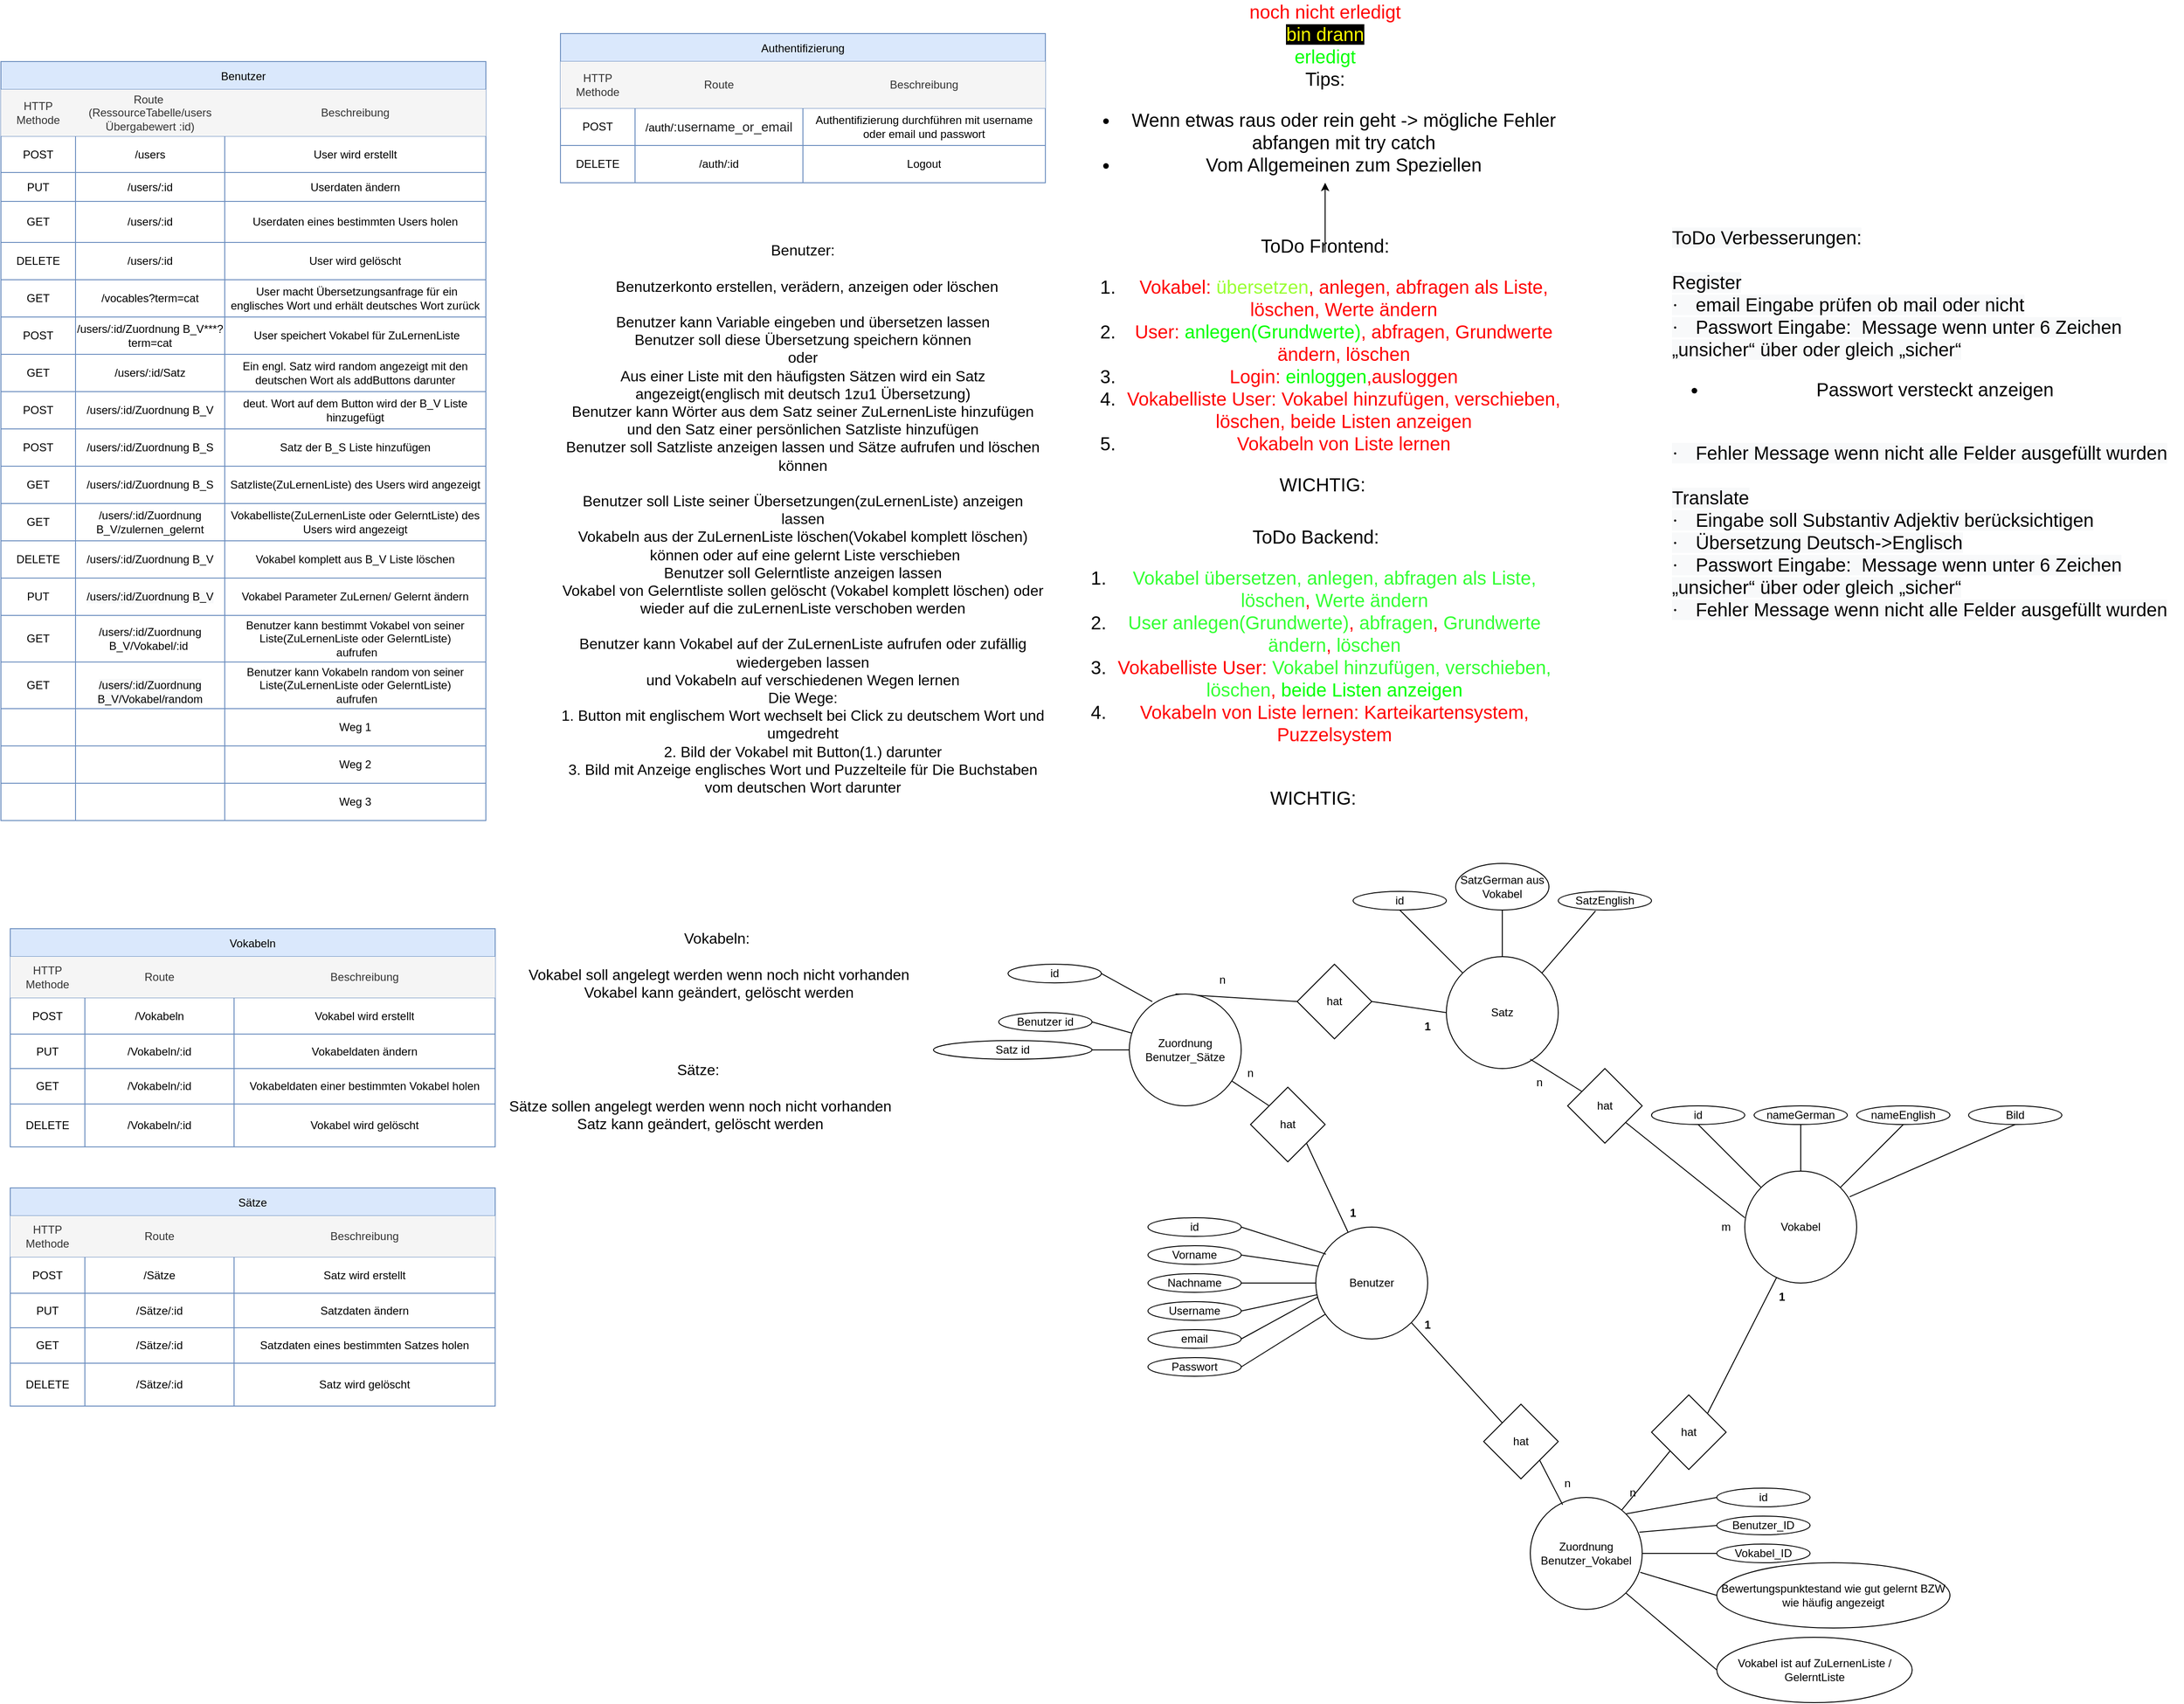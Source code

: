 <mxfile version="16.4.5" type="github">
  <diagram id="N6lsiD8oopJrpO06N1Q2" name="Page-1">
    <mxGraphModel dx="3598" dy="899" grid="1" gridSize="10" guides="1" tooltips="1" connect="1" arrows="1" fold="1" page="1" pageScale="1" pageWidth="827" pageHeight="1169" math="0" shadow="0">
      <root>
        <mxCell id="0" />
        <mxCell id="1" parent="0" />
        <mxCell id="SOVXefjvVhWVXNpoaT12-18" value="Benutzer" style="shape=table;startSize=30;container=1;collapsible=0;childLayout=tableLayout;fillColor=#dae8fc;strokeColor=#6c8ebf;" parent="1" vertex="1">
          <mxGeometry x="-2400" y="110" width="520" height="814" as="geometry" />
        </mxCell>
        <mxCell id="SOVXefjvVhWVXNpoaT12-19" value="" style="shape=partialRectangle;collapsible=0;dropTarget=0;pointerEvents=0;fillColor=none;top=0;left=0;bottom=0;right=0;points=[[0,0.5],[1,0.5]];portConstraint=eastwest;" parent="SOVXefjvVhWVXNpoaT12-18" vertex="1">
          <mxGeometry y="30" width="520" height="50" as="geometry" />
        </mxCell>
        <mxCell id="SOVXefjvVhWVXNpoaT12-20" value="HTTP Methode" style="shape=partialRectangle;html=1;whiteSpace=wrap;connectable=0;overflow=hidden;fillColor=#f5f5f5;top=0;left=0;bottom=0;right=0;pointerEvents=1;fontColor=#333333;strokeColor=#666666;" parent="SOVXefjvVhWVXNpoaT12-19" vertex="1">
          <mxGeometry width="80" height="50" as="geometry">
            <mxRectangle width="80" height="50" as="alternateBounds" />
          </mxGeometry>
        </mxCell>
        <mxCell id="SOVXefjvVhWVXNpoaT12-21" value="Route&amp;nbsp; (RessourceTabelle/users Übergabewert :id)" style="shape=partialRectangle;html=1;whiteSpace=wrap;connectable=0;overflow=hidden;fillColor=#f5f5f5;top=0;left=0;bottom=0;right=0;pointerEvents=1;fontColor=#333333;strokeColor=#666666;" parent="SOVXefjvVhWVXNpoaT12-19" vertex="1">
          <mxGeometry x="80" width="160" height="50" as="geometry">
            <mxRectangle width="160" height="50" as="alternateBounds" />
          </mxGeometry>
        </mxCell>
        <mxCell id="SOVXefjvVhWVXNpoaT12-22" value="Beschreibung" style="shape=partialRectangle;html=1;whiteSpace=wrap;connectable=0;overflow=hidden;fillColor=#f5f5f5;top=0;left=0;bottom=0;right=0;pointerEvents=1;fontColor=#333333;strokeColor=#666666;" parent="SOVXefjvVhWVXNpoaT12-19" vertex="1">
          <mxGeometry x="240" width="280" height="50" as="geometry">
            <mxRectangle width="280" height="50" as="alternateBounds" />
          </mxGeometry>
        </mxCell>
        <mxCell id="SOVXefjvVhWVXNpoaT12-23" value="" style="shape=partialRectangle;collapsible=0;dropTarget=0;pointerEvents=0;fillColor=none;top=0;left=0;bottom=0;right=0;points=[[0,0.5],[1,0.5]];portConstraint=eastwest;" parent="SOVXefjvVhWVXNpoaT12-18" vertex="1">
          <mxGeometry y="80" width="520" height="39" as="geometry" />
        </mxCell>
        <mxCell id="SOVXefjvVhWVXNpoaT12-24" value="POST" style="shape=partialRectangle;html=1;whiteSpace=wrap;connectable=0;overflow=hidden;fillColor=none;top=0;left=0;bottom=0;right=0;pointerEvents=1;" parent="SOVXefjvVhWVXNpoaT12-23" vertex="1">
          <mxGeometry width="80" height="39" as="geometry">
            <mxRectangle width="80" height="39" as="alternateBounds" />
          </mxGeometry>
        </mxCell>
        <mxCell id="SOVXefjvVhWVXNpoaT12-25" value="/users" style="shape=partialRectangle;html=1;whiteSpace=wrap;connectable=0;overflow=hidden;fillColor=none;top=0;left=0;bottom=0;right=0;pointerEvents=1;" parent="SOVXefjvVhWVXNpoaT12-23" vertex="1">
          <mxGeometry x="80" width="160" height="39" as="geometry">
            <mxRectangle width="160" height="39" as="alternateBounds" />
          </mxGeometry>
        </mxCell>
        <mxCell id="SOVXefjvVhWVXNpoaT12-26" value="User wird erstellt" style="shape=partialRectangle;html=1;whiteSpace=wrap;connectable=0;overflow=hidden;fillColor=none;top=0;left=0;bottom=0;right=0;pointerEvents=1;" parent="SOVXefjvVhWVXNpoaT12-23" vertex="1">
          <mxGeometry x="240" width="280" height="39" as="geometry">
            <mxRectangle width="280" height="39" as="alternateBounds" />
          </mxGeometry>
        </mxCell>
        <mxCell id="SOVXefjvVhWVXNpoaT12-27" value="" style="shape=partialRectangle;collapsible=0;dropTarget=0;pointerEvents=0;fillColor=none;top=0;left=0;bottom=0;right=0;points=[[0,0.5],[1,0.5]];portConstraint=eastwest;" parent="SOVXefjvVhWVXNpoaT12-18" vertex="1">
          <mxGeometry y="119" width="520" height="31" as="geometry" />
        </mxCell>
        <mxCell id="SOVXefjvVhWVXNpoaT12-28" value="PUT" style="shape=partialRectangle;html=1;whiteSpace=wrap;connectable=0;overflow=hidden;fillColor=none;top=0;left=0;bottom=0;right=0;pointerEvents=1;" parent="SOVXefjvVhWVXNpoaT12-27" vertex="1">
          <mxGeometry width="80" height="31" as="geometry">
            <mxRectangle width="80" height="31" as="alternateBounds" />
          </mxGeometry>
        </mxCell>
        <mxCell id="SOVXefjvVhWVXNpoaT12-29" value="/users/:id" style="shape=partialRectangle;html=1;whiteSpace=wrap;connectable=0;overflow=hidden;fillColor=none;top=0;left=0;bottom=0;right=0;pointerEvents=1;" parent="SOVXefjvVhWVXNpoaT12-27" vertex="1">
          <mxGeometry x="80" width="160" height="31" as="geometry">
            <mxRectangle width="160" height="31" as="alternateBounds" />
          </mxGeometry>
        </mxCell>
        <mxCell id="SOVXefjvVhWVXNpoaT12-30" value="Userdaten ändern" style="shape=partialRectangle;html=1;whiteSpace=wrap;connectable=0;overflow=hidden;fillColor=none;top=0;left=0;bottom=0;right=0;pointerEvents=1;" parent="SOVXefjvVhWVXNpoaT12-27" vertex="1">
          <mxGeometry x="240" width="280" height="31" as="geometry">
            <mxRectangle width="280" height="31" as="alternateBounds" />
          </mxGeometry>
        </mxCell>
        <mxCell id="SOVXefjvVhWVXNpoaT12-31" value="" style="shape=partialRectangle;collapsible=0;dropTarget=0;pointerEvents=0;fillColor=none;top=0;left=0;bottom=0;right=0;points=[[0,0.5],[1,0.5]];portConstraint=eastwest;" parent="SOVXefjvVhWVXNpoaT12-18" vertex="1">
          <mxGeometry y="150" width="520" height="44" as="geometry" />
        </mxCell>
        <mxCell id="SOVXefjvVhWVXNpoaT12-32" value="GET" style="shape=partialRectangle;html=1;whiteSpace=wrap;connectable=0;overflow=hidden;fillColor=none;top=0;left=0;bottom=0;right=0;pointerEvents=1;" parent="SOVXefjvVhWVXNpoaT12-31" vertex="1">
          <mxGeometry width="80" height="44" as="geometry">
            <mxRectangle width="80" height="44" as="alternateBounds" />
          </mxGeometry>
        </mxCell>
        <mxCell id="SOVXefjvVhWVXNpoaT12-33" value="/users/:id" style="shape=partialRectangle;html=1;whiteSpace=wrap;connectable=0;overflow=hidden;fillColor=none;top=0;left=0;bottom=0;right=0;pointerEvents=1;" parent="SOVXefjvVhWVXNpoaT12-31" vertex="1">
          <mxGeometry x="80" width="160" height="44" as="geometry">
            <mxRectangle width="160" height="44" as="alternateBounds" />
          </mxGeometry>
        </mxCell>
        <mxCell id="SOVXefjvVhWVXNpoaT12-34" value="Userdaten eines bestimmten Users holen" style="shape=partialRectangle;html=1;whiteSpace=wrap;connectable=0;overflow=hidden;fillColor=none;top=0;left=0;bottom=0;right=0;pointerEvents=1;" parent="SOVXefjvVhWVXNpoaT12-31" vertex="1">
          <mxGeometry x="240" width="280" height="44" as="geometry">
            <mxRectangle width="280" height="44" as="alternateBounds" />
          </mxGeometry>
        </mxCell>
        <mxCell id="SOVXefjvVhWVXNpoaT12-35" value="" style="shape=partialRectangle;collapsible=0;dropTarget=0;pointerEvents=0;fillColor=none;top=0;left=0;bottom=0;right=0;points=[[0,0.5],[1,0.5]];portConstraint=eastwest;" parent="SOVXefjvVhWVXNpoaT12-18" vertex="1">
          <mxGeometry y="194" width="520" height="40" as="geometry" />
        </mxCell>
        <mxCell id="SOVXefjvVhWVXNpoaT12-36" value="DELETE" style="shape=partialRectangle;html=1;whiteSpace=wrap;connectable=0;overflow=hidden;fillColor=none;top=0;left=0;bottom=0;right=0;pointerEvents=1;" parent="SOVXefjvVhWVXNpoaT12-35" vertex="1">
          <mxGeometry width="80" height="40" as="geometry">
            <mxRectangle width="80" height="40" as="alternateBounds" />
          </mxGeometry>
        </mxCell>
        <mxCell id="SOVXefjvVhWVXNpoaT12-37" value="/users/:id" style="shape=partialRectangle;html=1;whiteSpace=wrap;connectable=0;overflow=hidden;fillColor=none;top=0;left=0;bottom=0;right=0;pointerEvents=1;" parent="SOVXefjvVhWVXNpoaT12-35" vertex="1">
          <mxGeometry x="80" width="160" height="40" as="geometry">
            <mxRectangle width="160" height="40" as="alternateBounds" />
          </mxGeometry>
        </mxCell>
        <mxCell id="SOVXefjvVhWVXNpoaT12-38" value="User wird gelöscht" style="shape=partialRectangle;html=1;whiteSpace=wrap;connectable=0;overflow=hidden;fillColor=none;top=0;left=0;bottom=0;right=0;pointerEvents=1;" parent="SOVXefjvVhWVXNpoaT12-35" vertex="1">
          <mxGeometry x="240" width="280" height="40" as="geometry">
            <mxRectangle width="280" height="40" as="alternateBounds" />
          </mxGeometry>
        </mxCell>
        <mxCell id="SOVXefjvVhWVXNpoaT12-43" style="shape=partialRectangle;collapsible=0;dropTarget=0;pointerEvents=0;fillColor=none;top=0;left=0;bottom=0;right=0;points=[[0,0.5],[1,0.5]];portConstraint=eastwest;" parent="SOVXefjvVhWVXNpoaT12-18" vertex="1">
          <mxGeometry y="234" width="520" height="40" as="geometry" />
        </mxCell>
        <mxCell id="SOVXefjvVhWVXNpoaT12-44" value="GET" style="shape=partialRectangle;html=1;whiteSpace=wrap;connectable=0;overflow=hidden;fillColor=none;top=0;left=0;bottom=0;right=0;pointerEvents=1;" parent="SOVXefjvVhWVXNpoaT12-43" vertex="1">
          <mxGeometry width="80" height="40" as="geometry">
            <mxRectangle width="80" height="40" as="alternateBounds" />
          </mxGeometry>
        </mxCell>
        <mxCell id="SOVXefjvVhWVXNpoaT12-45" value="/vocables?term=cat" style="shape=partialRectangle;html=1;whiteSpace=wrap;connectable=0;overflow=hidden;fillColor=none;top=0;left=0;bottom=0;right=0;pointerEvents=1;" parent="SOVXefjvVhWVXNpoaT12-43" vertex="1">
          <mxGeometry x="80" width="160" height="40" as="geometry">
            <mxRectangle width="160" height="40" as="alternateBounds" />
          </mxGeometry>
        </mxCell>
        <mxCell id="SOVXefjvVhWVXNpoaT12-46" value="&amp;nbsp;User macht Übersetzungsanfrage für ein englisches Wort und erhält deutsches Wort zurück" style="shape=partialRectangle;html=1;whiteSpace=wrap;connectable=0;overflow=hidden;fillColor=none;top=0;left=0;bottom=0;right=0;pointerEvents=1;" parent="SOVXefjvVhWVXNpoaT12-43" vertex="1">
          <mxGeometry x="240" width="280" height="40" as="geometry">
            <mxRectangle width="280" height="40" as="alternateBounds" />
          </mxGeometry>
        </mxCell>
        <mxCell id="7HVum3_ixfd8tOSZu9AS-34" style="shape=partialRectangle;collapsible=0;dropTarget=0;pointerEvents=0;fillColor=none;top=0;left=0;bottom=0;right=0;points=[[0,0.5],[1,0.5]];portConstraint=eastwest;" parent="SOVXefjvVhWVXNpoaT12-18" vertex="1">
          <mxGeometry y="274" width="520" height="40" as="geometry" />
        </mxCell>
        <mxCell id="7HVum3_ixfd8tOSZu9AS-35" value="POST" style="shape=partialRectangle;html=1;whiteSpace=wrap;connectable=0;overflow=hidden;fillColor=none;top=0;left=0;bottom=0;right=0;pointerEvents=1;" parent="7HVum3_ixfd8tOSZu9AS-34" vertex="1">
          <mxGeometry width="80" height="40" as="geometry">
            <mxRectangle width="80" height="40" as="alternateBounds" />
          </mxGeometry>
        </mxCell>
        <mxCell id="7HVum3_ixfd8tOSZu9AS-36" value="/users/:id/Zuordnung B_V***?term=cat" style="shape=partialRectangle;html=1;whiteSpace=wrap;connectable=0;overflow=hidden;fillColor=none;top=0;left=0;bottom=0;right=0;pointerEvents=1;" parent="7HVum3_ixfd8tOSZu9AS-34" vertex="1">
          <mxGeometry x="80" width="160" height="40" as="geometry">
            <mxRectangle width="160" height="40" as="alternateBounds" />
          </mxGeometry>
        </mxCell>
        <mxCell id="7HVum3_ixfd8tOSZu9AS-37" value="&amp;nbsp;User speichert Vokabel für ZuLernenListe" style="shape=partialRectangle;html=1;whiteSpace=wrap;connectable=0;overflow=hidden;fillColor=none;top=0;left=0;bottom=0;right=0;pointerEvents=1;" parent="7HVum3_ixfd8tOSZu9AS-34" vertex="1">
          <mxGeometry x="240" width="280" height="40" as="geometry">
            <mxRectangle width="280" height="40" as="alternateBounds" />
          </mxGeometry>
        </mxCell>
        <mxCell id="_gnEER4y4tVQ6sH97-qz-57" style="shape=partialRectangle;collapsible=0;dropTarget=0;pointerEvents=0;fillColor=none;top=0;left=0;bottom=0;right=0;points=[[0,0.5],[1,0.5]];portConstraint=eastwest;" parent="SOVXefjvVhWVXNpoaT12-18" vertex="1">
          <mxGeometry y="314" width="520" height="40" as="geometry" />
        </mxCell>
        <mxCell id="_gnEER4y4tVQ6sH97-qz-58" value="GET" style="shape=partialRectangle;html=1;whiteSpace=wrap;connectable=0;overflow=hidden;fillColor=none;top=0;left=0;bottom=0;right=0;pointerEvents=1;" parent="_gnEER4y4tVQ6sH97-qz-57" vertex="1">
          <mxGeometry width="80" height="40" as="geometry">
            <mxRectangle width="80" height="40" as="alternateBounds" />
          </mxGeometry>
        </mxCell>
        <mxCell id="_gnEER4y4tVQ6sH97-qz-59" value="/users/:id/Satz" style="shape=partialRectangle;html=1;whiteSpace=wrap;connectable=0;overflow=hidden;fillColor=none;top=0;left=0;bottom=0;right=0;pointerEvents=1;" parent="_gnEER4y4tVQ6sH97-qz-57" vertex="1">
          <mxGeometry x="80" width="160" height="40" as="geometry">
            <mxRectangle width="160" height="40" as="alternateBounds" />
          </mxGeometry>
        </mxCell>
        <mxCell id="_gnEER4y4tVQ6sH97-qz-60" value="Ein engl. Satz wird random angezeigt mit den deutschen Wort als addButtons darunter" style="shape=partialRectangle;html=1;whiteSpace=wrap;connectable=0;overflow=hidden;fillColor=none;top=0;left=0;bottom=0;right=0;pointerEvents=1;" parent="_gnEER4y4tVQ6sH97-qz-57" vertex="1">
          <mxGeometry x="240" width="280" height="40" as="geometry">
            <mxRectangle width="280" height="40" as="alternateBounds" />
          </mxGeometry>
        </mxCell>
        <mxCell id="_gnEER4y4tVQ6sH97-qz-61" style="shape=partialRectangle;collapsible=0;dropTarget=0;pointerEvents=0;fillColor=none;top=0;left=0;bottom=0;right=0;points=[[0,0.5],[1,0.5]];portConstraint=eastwest;" parent="SOVXefjvVhWVXNpoaT12-18" vertex="1">
          <mxGeometry y="354" width="520" height="40" as="geometry" />
        </mxCell>
        <mxCell id="_gnEER4y4tVQ6sH97-qz-62" value="POST" style="shape=partialRectangle;html=1;whiteSpace=wrap;connectable=0;overflow=hidden;fillColor=none;top=0;left=0;bottom=0;right=0;pointerEvents=1;" parent="_gnEER4y4tVQ6sH97-qz-61" vertex="1">
          <mxGeometry width="80" height="40" as="geometry">
            <mxRectangle width="80" height="40" as="alternateBounds" />
          </mxGeometry>
        </mxCell>
        <mxCell id="_gnEER4y4tVQ6sH97-qz-63" value="/users/:id/Zuordnung B_V" style="shape=partialRectangle;html=1;whiteSpace=wrap;connectable=0;overflow=hidden;fillColor=none;top=0;left=0;bottom=0;right=0;pointerEvents=1;" parent="_gnEER4y4tVQ6sH97-qz-61" vertex="1">
          <mxGeometry x="80" width="160" height="40" as="geometry">
            <mxRectangle width="160" height="40" as="alternateBounds" />
          </mxGeometry>
        </mxCell>
        <mxCell id="_gnEER4y4tVQ6sH97-qz-64" value="deut. Wort auf dem Button wird der B_V Liste hinzugefügt" style="shape=partialRectangle;html=1;whiteSpace=wrap;connectable=0;overflow=hidden;fillColor=none;top=0;left=0;bottom=0;right=0;pointerEvents=1;" parent="_gnEER4y4tVQ6sH97-qz-61" vertex="1">
          <mxGeometry x="240" width="280" height="40" as="geometry">
            <mxRectangle width="280" height="40" as="alternateBounds" />
          </mxGeometry>
        </mxCell>
        <mxCell id="_gnEER4y4tVQ6sH97-qz-65" style="shape=partialRectangle;collapsible=0;dropTarget=0;pointerEvents=0;fillColor=none;top=0;left=0;bottom=0;right=0;points=[[0,0.5],[1,0.5]];portConstraint=eastwest;" parent="SOVXefjvVhWVXNpoaT12-18" vertex="1">
          <mxGeometry y="394" width="520" height="40" as="geometry" />
        </mxCell>
        <mxCell id="_gnEER4y4tVQ6sH97-qz-66" value="POST" style="shape=partialRectangle;html=1;whiteSpace=wrap;connectable=0;overflow=hidden;fillColor=none;top=0;left=0;bottom=0;right=0;pointerEvents=1;" parent="_gnEER4y4tVQ6sH97-qz-65" vertex="1">
          <mxGeometry width="80" height="40" as="geometry">
            <mxRectangle width="80" height="40" as="alternateBounds" />
          </mxGeometry>
        </mxCell>
        <mxCell id="_gnEER4y4tVQ6sH97-qz-67" value="/users/:id/Zuordnung B_S" style="shape=partialRectangle;html=1;whiteSpace=wrap;connectable=0;overflow=hidden;fillColor=none;top=0;left=0;bottom=0;right=0;pointerEvents=1;" parent="_gnEER4y4tVQ6sH97-qz-65" vertex="1">
          <mxGeometry x="80" width="160" height="40" as="geometry">
            <mxRectangle width="160" height="40" as="alternateBounds" />
          </mxGeometry>
        </mxCell>
        <mxCell id="_gnEER4y4tVQ6sH97-qz-68" value="Satz der B_S Liste hinzufügen" style="shape=partialRectangle;html=1;whiteSpace=wrap;connectable=0;overflow=hidden;fillColor=none;top=0;left=0;bottom=0;right=0;pointerEvents=1;" parent="_gnEER4y4tVQ6sH97-qz-65" vertex="1">
          <mxGeometry x="240" width="280" height="40" as="geometry">
            <mxRectangle width="280" height="40" as="alternateBounds" />
          </mxGeometry>
        </mxCell>
        <mxCell id="_gnEER4y4tVQ6sH97-qz-69" style="shape=partialRectangle;collapsible=0;dropTarget=0;pointerEvents=0;fillColor=none;top=0;left=0;bottom=0;right=0;points=[[0,0.5],[1,0.5]];portConstraint=eastwest;" parent="SOVXefjvVhWVXNpoaT12-18" vertex="1">
          <mxGeometry y="434" width="520" height="40" as="geometry" />
        </mxCell>
        <mxCell id="_gnEER4y4tVQ6sH97-qz-70" value="GET" style="shape=partialRectangle;html=1;whiteSpace=wrap;connectable=0;overflow=hidden;fillColor=none;top=0;left=0;bottom=0;right=0;pointerEvents=1;" parent="_gnEER4y4tVQ6sH97-qz-69" vertex="1">
          <mxGeometry width="80" height="40" as="geometry">
            <mxRectangle width="80" height="40" as="alternateBounds" />
          </mxGeometry>
        </mxCell>
        <mxCell id="_gnEER4y4tVQ6sH97-qz-71" value="/users/:id/Zuordnung B_S" style="shape=partialRectangle;html=1;whiteSpace=wrap;connectable=0;overflow=hidden;fillColor=none;top=0;left=0;bottom=0;right=0;pointerEvents=1;" parent="_gnEER4y4tVQ6sH97-qz-69" vertex="1">
          <mxGeometry x="80" width="160" height="40" as="geometry">
            <mxRectangle width="160" height="40" as="alternateBounds" />
          </mxGeometry>
        </mxCell>
        <mxCell id="_gnEER4y4tVQ6sH97-qz-72" value="Satzliste(ZuLernenListe) des Users wird angezeigt" style="shape=partialRectangle;html=1;whiteSpace=wrap;connectable=0;overflow=hidden;fillColor=none;top=0;left=0;bottom=0;right=0;pointerEvents=1;" parent="_gnEER4y4tVQ6sH97-qz-69" vertex="1">
          <mxGeometry x="240" width="280" height="40" as="geometry">
            <mxRectangle width="280" height="40" as="alternateBounds" />
          </mxGeometry>
        </mxCell>
        <mxCell id="7HVum3_ixfd8tOSZu9AS-38" style="shape=partialRectangle;collapsible=0;dropTarget=0;pointerEvents=0;fillColor=none;top=0;left=0;bottom=0;right=0;points=[[0,0.5],[1,0.5]];portConstraint=eastwest;" parent="SOVXefjvVhWVXNpoaT12-18" vertex="1">
          <mxGeometry y="474" width="520" height="40" as="geometry" />
        </mxCell>
        <mxCell id="7HVum3_ixfd8tOSZu9AS-39" value="GET" style="shape=partialRectangle;html=1;whiteSpace=wrap;connectable=0;overflow=hidden;fillColor=none;top=0;left=0;bottom=0;right=0;pointerEvents=1;" parent="7HVum3_ixfd8tOSZu9AS-38" vertex="1">
          <mxGeometry width="80" height="40" as="geometry">
            <mxRectangle width="80" height="40" as="alternateBounds" />
          </mxGeometry>
        </mxCell>
        <mxCell id="7HVum3_ixfd8tOSZu9AS-40" value="/users/:id/Zuordnung B_V/zulernen_gelernt" style="shape=partialRectangle;html=1;whiteSpace=wrap;connectable=0;overflow=hidden;fillColor=none;top=0;left=0;bottom=0;right=0;pointerEvents=1;" parent="7HVum3_ixfd8tOSZu9AS-38" vertex="1">
          <mxGeometry x="80" width="160" height="40" as="geometry">
            <mxRectangle width="160" height="40" as="alternateBounds" />
          </mxGeometry>
        </mxCell>
        <mxCell id="7HVum3_ixfd8tOSZu9AS-41" value="Vokabelliste(ZuLernenListe oder GelerntListe) des Users wird angezeigt" style="shape=partialRectangle;html=1;whiteSpace=wrap;connectable=0;overflow=hidden;fillColor=none;top=0;left=0;bottom=0;right=0;pointerEvents=1;" parent="7HVum3_ixfd8tOSZu9AS-38" vertex="1">
          <mxGeometry x="240" width="280" height="40" as="geometry">
            <mxRectangle width="280" height="40" as="alternateBounds" />
          </mxGeometry>
        </mxCell>
        <mxCell id="7HVum3_ixfd8tOSZu9AS-79" style="shape=partialRectangle;collapsible=0;dropTarget=0;pointerEvents=0;fillColor=none;top=0;left=0;bottom=0;right=0;points=[[0,0.5],[1,0.5]];portConstraint=eastwest;" parent="SOVXefjvVhWVXNpoaT12-18" vertex="1">
          <mxGeometry y="514" width="520" height="40" as="geometry" />
        </mxCell>
        <mxCell id="7HVum3_ixfd8tOSZu9AS-80" value="DELETE" style="shape=partialRectangle;html=1;whiteSpace=wrap;connectable=0;overflow=hidden;fillColor=none;top=0;left=0;bottom=0;right=0;pointerEvents=1;" parent="7HVum3_ixfd8tOSZu9AS-79" vertex="1">
          <mxGeometry width="80" height="40" as="geometry">
            <mxRectangle width="80" height="40" as="alternateBounds" />
          </mxGeometry>
        </mxCell>
        <mxCell id="7HVum3_ixfd8tOSZu9AS-81" value="/users/:id/Zuordnung B_V" style="shape=partialRectangle;html=1;whiteSpace=wrap;connectable=0;overflow=hidden;fillColor=none;top=0;left=0;bottom=0;right=0;pointerEvents=1;" parent="7HVum3_ixfd8tOSZu9AS-79" vertex="1">
          <mxGeometry x="80" width="160" height="40" as="geometry">
            <mxRectangle width="160" height="40" as="alternateBounds" />
          </mxGeometry>
        </mxCell>
        <mxCell id="7HVum3_ixfd8tOSZu9AS-82" value="Vokabel komplett aus B_V Liste löschen" style="shape=partialRectangle;html=1;whiteSpace=wrap;connectable=0;overflow=hidden;fillColor=none;top=0;left=0;bottom=0;right=0;pointerEvents=1;" parent="7HVum3_ixfd8tOSZu9AS-79" vertex="1">
          <mxGeometry x="240" width="280" height="40" as="geometry">
            <mxRectangle width="280" height="40" as="alternateBounds" />
          </mxGeometry>
        </mxCell>
        <mxCell id="7HVum3_ixfd8tOSZu9AS-75" style="shape=partialRectangle;collapsible=0;dropTarget=0;pointerEvents=0;fillColor=none;top=0;left=0;bottom=0;right=0;points=[[0,0.5],[1,0.5]];portConstraint=eastwest;" parent="SOVXefjvVhWVXNpoaT12-18" vertex="1">
          <mxGeometry y="554" width="520" height="40" as="geometry" />
        </mxCell>
        <mxCell id="7HVum3_ixfd8tOSZu9AS-76" value="PUT" style="shape=partialRectangle;html=1;whiteSpace=wrap;connectable=0;overflow=hidden;fillColor=none;top=0;left=0;bottom=0;right=0;pointerEvents=1;" parent="7HVum3_ixfd8tOSZu9AS-75" vertex="1">
          <mxGeometry width="80" height="40" as="geometry">
            <mxRectangle width="80" height="40" as="alternateBounds" />
          </mxGeometry>
        </mxCell>
        <mxCell id="7HVum3_ixfd8tOSZu9AS-77" value="&lt;span style=&quot;color: rgb(0 , 0 , 0) ; font-family: &amp;#34;helvetica&amp;#34; ; font-size: 12px ; font-style: normal ; font-weight: 400 ; letter-spacing: normal ; text-align: center ; text-indent: 0px ; text-transform: none ; word-spacing: 0px ; background-color: rgb(248 , 249 , 250) ; display: inline ; float: none&quot;&gt;/users/:id/Zuordnung B_V&lt;/span&gt;" style="shape=partialRectangle;html=1;whiteSpace=wrap;connectable=0;overflow=hidden;fillColor=none;top=0;left=0;bottom=0;right=0;pointerEvents=1;" parent="7HVum3_ixfd8tOSZu9AS-75" vertex="1">
          <mxGeometry x="80" width="160" height="40" as="geometry">
            <mxRectangle width="160" height="40" as="alternateBounds" />
          </mxGeometry>
        </mxCell>
        <mxCell id="7HVum3_ixfd8tOSZu9AS-78" value="Vokabel Parameter ZuLernen/ Gelernt ändern" style="shape=partialRectangle;html=1;whiteSpace=wrap;connectable=0;overflow=hidden;fillColor=none;top=0;left=0;bottom=0;right=0;pointerEvents=1;" parent="7HVum3_ixfd8tOSZu9AS-75" vertex="1">
          <mxGeometry x="240" width="280" height="40" as="geometry">
            <mxRectangle width="280" height="40" as="alternateBounds" />
          </mxGeometry>
        </mxCell>
        <mxCell id="_gnEER4y4tVQ6sH97-qz-74" style="shape=partialRectangle;collapsible=0;dropTarget=0;pointerEvents=0;fillColor=none;top=0;left=0;bottom=0;right=0;points=[[0,0.5],[1,0.5]];portConstraint=eastwest;" parent="SOVXefjvVhWVXNpoaT12-18" vertex="1">
          <mxGeometry y="594" width="520" height="50" as="geometry" />
        </mxCell>
        <mxCell id="_gnEER4y4tVQ6sH97-qz-75" value="GET" style="shape=partialRectangle;html=1;whiteSpace=wrap;connectable=0;overflow=hidden;fillColor=none;top=0;left=0;bottom=0;right=0;pointerEvents=1;" parent="_gnEER4y4tVQ6sH97-qz-74" vertex="1">
          <mxGeometry width="80" height="50" as="geometry">
            <mxRectangle width="80" height="50" as="alternateBounds" />
          </mxGeometry>
        </mxCell>
        <mxCell id="_gnEER4y4tVQ6sH97-qz-76" value="/users/:id/Zuordnung B_V/Vokabel/:id&amp;nbsp;" style="shape=partialRectangle;html=1;whiteSpace=wrap;connectable=0;overflow=hidden;fillColor=none;top=0;left=0;bottom=0;right=0;pointerEvents=1;" parent="_gnEER4y4tVQ6sH97-qz-74" vertex="1">
          <mxGeometry x="80" width="160" height="50" as="geometry">
            <mxRectangle width="160" height="50" as="alternateBounds" />
          </mxGeometry>
        </mxCell>
        <mxCell id="_gnEER4y4tVQ6sH97-qz-77" value="Benutzer kann bestimmt Vokabel von seiner Liste(ZuLernenListe oder GelerntListe)&lt;br&gt;&amp;nbsp;aufrufen" style="shape=partialRectangle;html=1;whiteSpace=wrap;connectable=0;overflow=hidden;fillColor=none;top=0;left=0;bottom=0;right=0;pointerEvents=1;" parent="_gnEER4y4tVQ6sH97-qz-74" vertex="1">
          <mxGeometry x="240" width="280" height="50" as="geometry">
            <mxRectangle width="280" height="50" as="alternateBounds" />
          </mxGeometry>
        </mxCell>
        <mxCell id="_gnEER4y4tVQ6sH97-qz-83" style="shape=partialRectangle;collapsible=0;dropTarget=0;pointerEvents=0;fillColor=none;top=0;left=0;bottom=0;right=0;points=[[0,0.5],[1,0.5]];portConstraint=eastwest;" parent="SOVXefjvVhWVXNpoaT12-18" vertex="1">
          <mxGeometry y="644" width="520" height="50" as="geometry" />
        </mxCell>
        <mxCell id="_gnEER4y4tVQ6sH97-qz-84" value="GET" style="shape=partialRectangle;html=1;whiteSpace=wrap;connectable=0;overflow=hidden;fillColor=none;top=0;left=0;bottom=0;right=0;pointerEvents=1;" parent="_gnEER4y4tVQ6sH97-qz-83" vertex="1">
          <mxGeometry width="80" height="50" as="geometry">
            <mxRectangle width="80" height="50" as="alternateBounds" />
          </mxGeometry>
        </mxCell>
        <mxCell id="_gnEER4y4tVQ6sH97-qz-85" value="&lt;br&gt;&lt;span style=&quot;color: rgb(0 , 0 , 0) ; font-family: &amp;#34;helvetica&amp;#34; ; font-size: 12px ; font-style: normal ; font-weight: 400 ; letter-spacing: normal ; text-align: center ; text-indent: 0px ; text-transform: none ; word-spacing: 0px ; background-color: rgb(248 , 249 , 250) ; display: inline ; float: none&quot;&gt;/users/:id/Zuordnung B_V/Vokabel/random&lt;/span&gt;&lt;br&gt;" style="shape=partialRectangle;html=1;whiteSpace=wrap;connectable=0;overflow=hidden;fillColor=none;top=0;left=0;bottom=0;right=0;pointerEvents=1;" parent="_gnEER4y4tVQ6sH97-qz-83" vertex="1">
          <mxGeometry x="80" width="160" height="50" as="geometry">
            <mxRectangle width="160" height="50" as="alternateBounds" />
          </mxGeometry>
        </mxCell>
        <mxCell id="_gnEER4y4tVQ6sH97-qz-86" value="&lt;span&gt;Benutzer kann Vokabeln random von seiner Liste(ZuLernenListe oder GelerntListe)&lt;/span&gt;&lt;br&gt;&lt;span&gt;&amp;nbsp;aufrufen&lt;/span&gt;" style="shape=partialRectangle;html=1;whiteSpace=wrap;connectable=0;overflow=hidden;fillColor=none;top=0;left=0;bottom=0;right=0;pointerEvents=1;" parent="_gnEER4y4tVQ6sH97-qz-83" vertex="1">
          <mxGeometry x="240" width="280" height="50" as="geometry">
            <mxRectangle width="280" height="50" as="alternateBounds" />
          </mxGeometry>
        </mxCell>
        <mxCell id="_gnEER4y4tVQ6sH97-qz-95" style="shape=partialRectangle;collapsible=0;dropTarget=0;pointerEvents=0;fillColor=none;top=0;left=0;bottom=0;right=0;points=[[0,0.5],[1,0.5]];portConstraint=eastwest;" parent="SOVXefjvVhWVXNpoaT12-18" vertex="1">
          <mxGeometry y="694" width="520" height="40" as="geometry" />
        </mxCell>
        <mxCell id="_gnEER4y4tVQ6sH97-qz-96" style="shape=partialRectangle;html=1;whiteSpace=wrap;connectable=0;overflow=hidden;fillColor=none;top=0;left=0;bottom=0;right=0;pointerEvents=1;" parent="_gnEER4y4tVQ6sH97-qz-95" vertex="1">
          <mxGeometry width="80" height="40" as="geometry">
            <mxRectangle width="80" height="40" as="alternateBounds" />
          </mxGeometry>
        </mxCell>
        <mxCell id="_gnEER4y4tVQ6sH97-qz-97" style="shape=partialRectangle;html=1;whiteSpace=wrap;connectable=0;overflow=hidden;fillColor=none;top=0;left=0;bottom=0;right=0;pointerEvents=1;" parent="_gnEER4y4tVQ6sH97-qz-95" vertex="1">
          <mxGeometry x="80" width="160" height="40" as="geometry">
            <mxRectangle width="160" height="40" as="alternateBounds" />
          </mxGeometry>
        </mxCell>
        <mxCell id="_gnEER4y4tVQ6sH97-qz-98" value="Weg 1" style="shape=partialRectangle;html=1;whiteSpace=wrap;connectable=0;overflow=hidden;fillColor=none;top=0;left=0;bottom=0;right=0;pointerEvents=1;" parent="_gnEER4y4tVQ6sH97-qz-95" vertex="1">
          <mxGeometry x="240" width="280" height="40" as="geometry">
            <mxRectangle width="280" height="40" as="alternateBounds" />
          </mxGeometry>
        </mxCell>
        <mxCell id="_gnEER4y4tVQ6sH97-qz-91" style="shape=partialRectangle;collapsible=0;dropTarget=0;pointerEvents=0;fillColor=none;top=0;left=0;bottom=0;right=0;points=[[0,0.5],[1,0.5]];portConstraint=eastwest;" parent="SOVXefjvVhWVXNpoaT12-18" vertex="1">
          <mxGeometry y="734" width="520" height="40" as="geometry" />
        </mxCell>
        <mxCell id="_gnEER4y4tVQ6sH97-qz-92" style="shape=partialRectangle;html=1;whiteSpace=wrap;connectable=0;overflow=hidden;fillColor=none;top=0;left=0;bottom=0;right=0;pointerEvents=1;" parent="_gnEER4y4tVQ6sH97-qz-91" vertex="1">
          <mxGeometry width="80" height="40" as="geometry">
            <mxRectangle width="80" height="40" as="alternateBounds" />
          </mxGeometry>
        </mxCell>
        <mxCell id="_gnEER4y4tVQ6sH97-qz-93" style="shape=partialRectangle;html=1;whiteSpace=wrap;connectable=0;overflow=hidden;fillColor=none;top=0;left=0;bottom=0;right=0;pointerEvents=1;" parent="_gnEER4y4tVQ6sH97-qz-91" vertex="1">
          <mxGeometry x="80" width="160" height="40" as="geometry">
            <mxRectangle width="160" height="40" as="alternateBounds" />
          </mxGeometry>
        </mxCell>
        <mxCell id="_gnEER4y4tVQ6sH97-qz-94" value="Weg 2" style="shape=partialRectangle;html=1;whiteSpace=wrap;connectable=0;overflow=hidden;fillColor=none;top=0;left=0;bottom=0;right=0;pointerEvents=1;" parent="_gnEER4y4tVQ6sH97-qz-91" vertex="1">
          <mxGeometry x="240" width="280" height="40" as="geometry">
            <mxRectangle width="280" height="40" as="alternateBounds" />
          </mxGeometry>
        </mxCell>
        <mxCell id="_gnEER4y4tVQ6sH97-qz-87" style="shape=partialRectangle;collapsible=0;dropTarget=0;pointerEvents=0;fillColor=none;top=0;left=0;bottom=0;right=0;points=[[0,0.5],[1,0.5]];portConstraint=eastwest;" parent="SOVXefjvVhWVXNpoaT12-18" vertex="1">
          <mxGeometry y="774" width="520" height="40" as="geometry" />
        </mxCell>
        <mxCell id="_gnEER4y4tVQ6sH97-qz-88" style="shape=partialRectangle;html=1;whiteSpace=wrap;connectable=0;overflow=hidden;fillColor=none;top=0;left=0;bottom=0;right=0;pointerEvents=1;" parent="_gnEER4y4tVQ6sH97-qz-87" vertex="1">
          <mxGeometry width="80" height="40" as="geometry">
            <mxRectangle width="80" height="40" as="alternateBounds" />
          </mxGeometry>
        </mxCell>
        <mxCell id="_gnEER4y4tVQ6sH97-qz-89" style="shape=partialRectangle;html=1;whiteSpace=wrap;connectable=0;overflow=hidden;fillColor=none;top=0;left=0;bottom=0;right=0;pointerEvents=1;" parent="_gnEER4y4tVQ6sH97-qz-87" vertex="1">
          <mxGeometry x="80" width="160" height="40" as="geometry">
            <mxRectangle width="160" height="40" as="alternateBounds" />
          </mxGeometry>
        </mxCell>
        <mxCell id="_gnEER4y4tVQ6sH97-qz-90" value="Weg 3" style="shape=partialRectangle;html=1;whiteSpace=wrap;connectable=0;overflow=hidden;fillColor=none;top=0;left=0;bottom=0;right=0;pointerEvents=1;" parent="_gnEER4y4tVQ6sH97-qz-87" vertex="1">
          <mxGeometry x="240" width="280" height="40" as="geometry">
            <mxRectangle width="280" height="40" as="alternateBounds" />
          </mxGeometry>
        </mxCell>
        <mxCell id="SOVXefjvVhWVXNpoaT12-81" value="Authentifizierung" style="shape=table;startSize=30;container=1;collapsible=0;childLayout=tableLayout;fillColor=#dae8fc;strokeColor=#6c8ebf;" parent="1" vertex="1">
          <mxGeometry x="-1800" y="80" width="520" height="160" as="geometry" />
        </mxCell>
        <mxCell id="SOVXefjvVhWVXNpoaT12-82" value="" style="shape=partialRectangle;collapsible=0;dropTarget=0;pointerEvents=0;fillColor=none;top=0;left=0;bottom=0;right=0;points=[[0,0.5],[1,0.5]];portConstraint=eastwest;" parent="SOVXefjvVhWVXNpoaT12-81" vertex="1">
          <mxGeometry y="30" width="520" height="50" as="geometry" />
        </mxCell>
        <mxCell id="SOVXefjvVhWVXNpoaT12-83" value="HTTP Methode" style="shape=partialRectangle;html=1;whiteSpace=wrap;connectable=0;overflow=hidden;fillColor=#f5f5f5;top=0;left=0;bottom=0;right=0;pointerEvents=1;fontColor=#333333;strokeColor=#666666;" parent="SOVXefjvVhWVXNpoaT12-82" vertex="1">
          <mxGeometry width="80" height="50" as="geometry">
            <mxRectangle width="80" height="50" as="alternateBounds" />
          </mxGeometry>
        </mxCell>
        <mxCell id="SOVXefjvVhWVXNpoaT12-84" value="Route" style="shape=partialRectangle;html=1;whiteSpace=wrap;connectable=0;overflow=hidden;fillColor=#f5f5f5;top=0;left=0;bottom=0;right=0;pointerEvents=1;fontColor=#333333;strokeColor=#666666;" parent="SOVXefjvVhWVXNpoaT12-82" vertex="1">
          <mxGeometry x="80" width="180" height="50" as="geometry">
            <mxRectangle width="180" height="50" as="alternateBounds" />
          </mxGeometry>
        </mxCell>
        <mxCell id="SOVXefjvVhWVXNpoaT12-85" value="Beschreibung" style="shape=partialRectangle;html=1;whiteSpace=wrap;connectable=0;overflow=hidden;fillColor=#f5f5f5;top=0;left=0;bottom=0;right=0;pointerEvents=1;fontColor=#333333;strokeColor=#666666;" parent="SOVXefjvVhWVXNpoaT12-82" vertex="1">
          <mxGeometry x="260" width="260" height="50" as="geometry">
            <mxRectangle width="260" height="50" as="alternateBounds" />
          </mxGeometry>
        </mxCell>
        <mxCell id="SOVXefjvVhWVXNpoaT12-86" value="" style="shape=partialRectangle;collapsible=0;dropTarget=0;pointerEvents=0;fillColor=none;top=0;left=0;bottom=0;right=0;points=[[0,0.5],[1,0.5]];portConstraint=eastwest;" parent="SOVXefjvVhWVXNpoaT12-81" vertex="1">
          <mxGeometry y="80" width="520" height="40" as="geometry" />
        </mxCell>
        <mxCell id="SOVXefjvVhWVXNpoaT12-87" value="POST" style="shape=partialRectangle;html=1;whiteSpace=wrap;connectable=0;overflow=hidden;fillColor=none;top=0;left=0;bottom=0;right=0;pointerEvents=1;" parent="SOVXefjvVhWVXNpoaT12-86" vertex="1">
          <mxGeometry width="80" height="40" as="geometry">
            <mxRectangle width="80" height="40" as="alternateBounds" />
          </mxGeometry>
        </mxCell>
        <mxCell id="SOVXefjvVhWVXNpoaT12-88" value="/auth/&lt;span style=&quot;color: rgb(32 , 33 , 34) ; font-family: sans-serif ; font-size: 14px&quot;&gt;:username_or_email&lt;/span&gt;" style="shape=partialRectangle;html=1;whiteSpace=wrap;connectable=0;overflow=hidden;fillColor=none;top=0;left=0;bottom=0;right=0;pointerEvents=1;" parent="SOVXefjvVhWVXNpoaT12-86" vertex="1">
          <mxGeometry x="80" width="180" height="40" as="geometry">
            <mxRectangle width="180" height="40" as="alternateBounds" />
          </mxGeometry>
        </mxCell>
        <mxCell id="SOVXefjvVhWVXNpoaT12-89" value="Authentifizierung durchführen mit username oder email und passwort" style="shape=partialRectangle;html=1;whiteSpace=wrap;connectable=0;overflow=hidden;fillColor=none;top=0;left=0;bottom=0;right=0;pointerEvents=1;" parent="SOVXefjvVhWVXNpoaT12-86" vertex="1">
          <mxGeometry x="260" width="260" height="40" as="geometry">
            <mxRectangle width="260" height="40" as="alternateBounds" />
          </mxGeometry>
        </mxCell>
        <mxCell id="SOVXefjvVhWVXNpoaT12-90" value="" style="shape=partialRectangle;collapsible=0;dropTarget=0;pointerEvents=0;fillColor=none;top=0;left=0;bottom=0;right=0;points=[[0,0.5],[1,0.5]];portConstraint=eastwest;" parent="SOVXefjvVhWVXNpoaT12-81" vertex="1">
          <mxGeometry y="120" width="520" height="40" as="geometry" />
        </mxCell>
        <mxCell id="SOVXefjvVhWVXNpoaT12-91" value="DELETE" style="shape=partialRectangle;html=1;whiteSpace=wrap;connectable=0;overflow=hidden;fillColor=none;top=0;left=0;bottom=0;right=0;pointerEvents=1;" parent="SOVXefjvVhWVXNpoaT12-90" vertex="1">
          <mxGeometry width="80" height="40" as="geometry">
            <mxRectangle width="80" height="40" as="alternateBounds" />
          </mxGeometry>
        </mxCell>
        <mxCell id="SOVXefjvVhWVXNpoaT12-92" value="/auth/:id" style="shape=partialRectangle;html=1;whiteSpace=wrap;connectable=0;overflow=hidden;fillColor=none;top=0;left=0;bottom=0;right=0;pointerEvents=1;" parent="SOVXefjvVhWVXNpoaT12-90" vertex="1">
          <mxGeometry x="80" width="180" height="40" as="geometry">
            <mxRectangle width="180" height="40" as="alternateBounds" />
          </mxGeometry>
        </mxCell>
        <mxCell id="SOVXefjvVhWVXNpoaT12-93" value="Logout" style="shape=partialRectangle;html=1;whiteSpace=wrap;connectable=0;overflow=hidden;fillColor=none;top=0;left=0;bottom=0;right=0;pointerEvents=1;" parent="SOVXefjvVhWVXNpoaT12-90" vertex="1">
          <mxGeometry x="260" width="260" height="40" as="geometry">
            <mxRectangle width="260" height="40" as="alternateBounds" />
          </mxGeometry>
        </mxCell>
        <mxCell id="SOVXefjvVhWVXNpoaT12-186" value="Vorname" style="ellipse;whiteSpace=wrap;html=1;" parent="1" vertex="1">
          <mxGeometry x="-1170" y="1380" width="100" height="20" as="geometry" />
        </mxCell>
        <mxCell id="SOVXefjvVhWVXNpoaT12-187" value="Nachname" style="ellipse;whiteSpace=wrap;html=1;" parent="1" vertex="1">
          <mxGeometry x="-1170" y="1410" width="100" height="20" as="geometry" />
        </mxCell>
        <mxCell id="SOVXefjvVhWVXNpoaT12-188" value="email" style="ellipse;whiteSpace=wrap;html=1;" parent="1" vertex="1">
          <mxGeometry x="-1170" y="1470" width="100" height="20" as="geometry" />
        </mxCell>
        <mxCell id="SOVXefjvVhWVXNpoaT12-189" value="Passwort" style="ellipse;whiteSpace=wrap;html=1;" parent="1" vertex="1">
          <mxGeometry x="-1170" y="1500" width="100" height="20" as="geometry" />
        </mxCell>
        <mxCell id="SOVXefjvVhWVXNpoaT12-190" value="id" style="ellipse;whiteSpace=wrap;html=1;" parent="1" vertex="1">
          <mxGeometry x="-1170" y="1350" width="100" height="20" as="geometry" />
        </mxCell>
        <mxCell id="SOVXefjvVhWVXNpoaT12-192" value="Benutzer" style="ellipse;whiteSpace=wrap;html=1;aspect=fixed;" parent="1" vertex="1">
          <mxGeometry x="-990" y="1360" width="120" height="120" as="geometry" />
        </mxCell>
        <mxCell id="SOVXefjvVhWVXNpoaT12-193" value="" style="endArrow=none;html=1;rounded=0;exitX=0;exitY=0.5;exitDx=0;exitDy=0;entryX=1;entryY=0.5;entryDx=0;entryDy=0;" parent="1" source="SOVXefjvVhWVXNpoaT12-192" target="SOVXefjvVhWVXNpoaT12-187" edge="1">
          <mxGeometry width="50" height="50" relative="1" as="geometry">
            <mxPoint x="-790" y="1430" as="sourcePoint" />
            <mxPoint x="-740" y="1380" as="targetPoint" />
          </mxGeometry>
        </mxCell>
        <mxCell id="SOVXefjvVhWVXNpoaT12-194" value="" style="endArrow=none;html=1;rounded=0;exitX=1;exitY=0.5;exitDx=0;exitDy=0;entryX=0.019;entryY=0.349;entryDx=0;entryDy=0;entryPerimeter=0;" parent="1" source="SOVXefjvVhWVXNpoaT12-186" target="SOVXefjvVhWVXNpoaT12-192" edge="1">
          <mxGeometry width="50" height="50" relative="1" as="geometry">
            <mxPoint x="-790" y="1430" as="sourcePoint" />
            <mxPoint x="-740" y="1380" as="targetPoint" />
          </mxGeometry>
        </mxCell>
        <mxCell id="SOVXefjvVhWVXNpoaT12-195" value="" style="endArrow=none;html=1;rounded=0;exitX=1;exitY=0.5;exitDx=0;exitDy=0;entryX=0.091;entryY=0.242;entryDx=0;entryDy=0;entryPerimeter=0;" parent="1" source="SOVXefjvVhWVXNpoaT12-190" target="SOVXefjvVhWVXNpoaT12-192" edge="1">
          <mxGeometry width="50" height="50" relative="1" as="geometry">
            <mxPoint x="-790" y="1430" as="sourcePoint" />
            <mxPoint x="-740" y="1380" as="targetPoint" />
          </mxGeometry>
        </mxCell>
        <mxCell id="SOVXefjvVhWVXNpoaT12-196" value="" style="endArrow=none;html=1;rounded=0;exitX=1;exitY=0.5;exitDx=0;exitDy=0;entryX=0.019;entryY=0.625;entryDx=0;entryDy=0;entryPerimeter=0;" parent="1" source="SOVXefjvVhWVXNpoaT12-188" target="SOVXefjvVhWVXNpoaT12-192" edge="1">
          <mxGeometry width="50" height="50" relative="1" as="geometry">
            <mxPoint x="-790" y="1430" as="sourcePoint" />
            <mxPoint x="-1000" y="1450" as="targetPoint" />
          </mxGeometry>
        </mxCell>
        <mxCell id="SOVXefjvVhWVXNpoaT12-197" value="" style="endArrow=none;html=1;rounded=0;exitX=1;exitY=0.5;exitDx=0;exitDy=0;entryX=0.082;entryY=0.781;entryDx=0;entryDy=0;entryPerimeter=0;" parent="1" source="SOVXefjvVhWVXNpoaT12-189" target="SOVXefjvVhWVXNpoaT12-192" edge="1">
          <mxGeometry width="50" height="50" relative="1" as="geometry">
            <mxPoint x="-790" y="1430" as="sourcePoint" />
            <mxPoint x="-996" y="1463" as="targetPoint" />
          </mxGeometry>
        </mxCell>
        <mxCell id="SOVXefjvVhWVXNpoaT12-198" value="Vokabel" style="ellipse;whiteSpace=wrap;html=1;aspect=fixed;" parent="1" vertex="1">
          <mxGeometry x="-530" y="1300" width="120" height="120" as="geometry" />
        </mxCell>
        <mxCell id="SOVXefjvVhWVXNpoaT12-210" value="nameEnglish" style="ellipse;whiteSpace=wrap;html=1;" parent="1" vertex="1">
          <mxGeometry x="-410" y="1230" width="100" height="20" as="geometry" />
        </mxCell>
        <mxCell id="SOVXefjvVhWVXNpoaT12-211" value="nameGerman" style="ellipse;whiteSpace=wrap;html=1;" parent="1" vertex="1">
          <mxGeometry x="-520" y="1230" width="100" height="20" as="geometry" />
        </mxCell>
        <mxCell id="SOVXefjvVhWVXNpoaT12-214" value="id" style="ellipse;whiteSpace=wrap;html=1;" parent="1" vertex="1">
          <mxGeometry x="-630" y="1230" width="100" height="20" as="geometry" />
        </mxCell>
        <mxCell id="SOVXefjvVhWVXNpoaT12-215" value="" style="endArrow=none;html=1;rounded=0;exitX=0.5;exitY=0;exitDx=0;exitDy=0;entryX=0.5;entryY=1;entryDx=0;entryDy=0;" parent="1" source="SOVXefjvVhWVXNpoaT12-198" target="SOVXefjvVhWVXNpoaT12-211" edge="1">
          <mxGeometry width="50" height="50" relative="1" as="geometry">
            <mxPoint x="-430" y="1160" as="sourcePoint" />
            <mxPoint x="-180" y="1120" as="targetPoint" />
          </mxGeometry>
        </mxCell>
        <mxCell id="SOVXefjvVhWVXNpoaT12-216" value="" style="endArrow=none;html=1;rounded=0;exitX=0.5;exitY=1;exitDx=0;exitDy=0;entryX=1;entryY=0;entryDx=0;entryDy=0;" parent="1" source="SOVXefjvVhWVXNpoaT12-210" target="SOVXefjvVhWVXNpoaT12-198" edge="1">
          <mxGeometry width="50" height="50" relative="1" as="geometry">
            <mxPoint x="-230" y="1170" as="sourcePoint" />
            <mxPoint x="-427.72" y="1141.88" as="targetPoint" />
          </mxGeometry>
        </mxCell>
        <mxCell id="SOVXefjvVhWVXNpoaT12-217" value="" style="endArrow=none;html=1;rounded=0;exitX=0.5;exitY=1;exitDx=0;exitDy=0;" parent="1" source="SOVXefjvVhWVXNpoaT12-214" target="SOVXefjvVhWVXNpoaT12-198" edge="1">
          <mxGeometry width="50" height="50" relative="1" as="geometry">
            <mxPoint x="-220.92" y="1310" as="sourcePoint" />
            <mxPoint x="-410" y="1269.04" as="targetPoint" />
          </mxGeometry>
        </mxCell>
        <mxCell id="7FT5-xa92mVQdmjHT5mG-5" value="1" style="text;html=1;strokeColor=none;fillColor=none;align=center;verticalAlign=middle;whiteSpace=wrap;rounded=0;fontStyle=1" parent="1" vertex="1">
          <mxGeometry x="-900" y="1450" width="60" height="30" as="geometry" />
        </mxCell>
        <mxCell id="7FT5-xa92mVQdmjHT5mG-17" value="1" style="text;html=1;strokeColor=none;fillColor=none;align=center;verticalAlign=middle;whiteSpace=wrap;rounded=0;fontStyle=1" parent="1" vertex="1">
          <mxGeometry x="-520" y="1420" width="60" height="30" as="geometry" />
        </mxCell>
        <mxCell id="7FT5-xa92mVQdmjHT5mG-19" value="Bild" style="ellipse;whiteSpace=wrap;html=1;" parent="1" vertex="1">
          <mxGeometry x="-290" y="1230" width="100" height="20" as="geometry" />
        </mxCell>
        <mxCell id="7FT5-xa92mVQdmjHT5mG-20" value="" style="endArrow=none;html=1;rounded=0;exitX=0.5;exitY=1;exitDx=0;exitDy=0;entryX=1;entryY=0;entryDx=0;entryDy=0;" parent="1" source="7FT5-xa92mVQdmjHT5mG-19" edge="1">
          <mxGeometry width="50" height="50" relative="1" as="geometry">
            <mxPoint x="-350" y="1260.0" as="sourcePoint" />
            <mxPoint x="-417.574" y="1327.574" as="targetPoint" />
          </mxGeometry>
        </mxCell>
        <mxCell id="7HVum3_ixfd8tOSZu9AS-2" value="Sätze" style="shape=table;startSize=30;container=1;collapsible=0;childLayout=tableLayout;fillColor=#dae8fc;strokeColor=#6c8ebf;" parent="1" vertex="1">
          <mxGeometry x="-2390" y="1318" width="520" height="234" as="geometry" />
        </mxCell>
        <mxCell id="7HVum3_ixfd8tOSZu9AS-3" value="" style="shape=partialRectangle;collapsible=0;dropTarget=0;pointerEvents=0;fillColor=none;top=0;left=0;bottom=0;right=0;points=[[0,0.5],[1,0.5]];portConstraint=eastwest;" parent="7HVum3_ixfd8tOSZu9AS-2" vertex="1">
          <mxGeometry y="30" width="520" height="44" as="geometry" />
        </mxCell>
        <mxCell id="7HVum3_ixfd8tOSZu9AS-4" value="HTTP Methode" style="shape=partialRectangle;html=1;whiteSpace=wrap;connectable=0;overflow=hidden;fillColor=#f5f5f5;top=0;left=0;bottom=0;right=0;pointerEvents=1;fontColor=#333333;strokeColor=#666666;" parent="7HVum3_ixfd8tOSZu9AS-3" vertex="1">
          <mxGeometry width="80" height="44" as="geometry">
            <mxRectangle width="80" height="44" as="alternateBounds" />
          </mxGeometry>
        </mxCell>
        <mxCell id="7HVum3_ixfd8tOSZu9AS-5" value="Route" style="shape=partialRectangle;html=1;whiteSpace=wrap;connectable=0;overflow=hidden;fillColor=#f5f5f5;top=0;left=0;bottom=0;right=0;pointerEvents=1;fontColor=#333333;strokeColor=#666666;" parent="7HVum3_ixfd8tOSZu9AS-3" vertex="1">
          <mxGeometry x="80" width="160" height="44" as="geometry">
            <mxRectangle width="160" height="44" as="alternateBounds" />
          </mxGeometry>
        </mxCell>
        <mxCell id="7HVum3_ixfd8tOSZu9AS-6" value="Beschreibung" style="shape=partialRectangle;html=1;whiteSpace=wrap;connectable=0;overflow=hidden;fillColor=#f5f5f5;top=0;left=0;bottom=0;right=0;pointerEvents=1;fontColor=#333333;strokeColor=#666666;" parent="7HVum3_ixfd8tOSZu9AS-3" vertex="1">
          <mxGeometry x="240" width="280" height="44" as="geometry">
            <mxRectangle width="280" height="44" as="alternateBounds" />
          </mxGeometry>
        </mxCell>
        <mxCell id="7HVum3_ixfd8tOSZu9AS-7" value="" style="shape=partialRectangle;collapsible=0;dropTarget=0;pointerEvents=0;fillColor=none;top=0;left=0;bottom=0;right=0;points=[[0,0.5],[1,0.5]];portConstraint=eastwest;" parent="7HVum3_ixfd8tOSZu9AS-2" vertex="1">
          <mxGeometry y="74" width="520" height="39" as="geometry" />
        </mxCell>
        <mxCell id="7HVum3_ixfd8tOSZu9AS-8" value="POST" style="shape=partialRectangle;html=1;whiteSpace=wrap;connectable=0;overflow=hidden;fillColor=none;top=0;left=0;bottom=0;right=0;pointerEvents=1;" parent="7HVum3_ixfd8tOSZu9AS-7" vertex="1">
          <mxGeometry width="80" height="39" as="geometry">
            <mxRectangle width="80" height="39" as="alternateBounds" />
          </mxGeometry>
        </mxCell>
        <mxCell id="7HVum3_ixfd8tOSZu9AS-9" value="/Sätze" style="shape=partialRectangle;html=1;whiteSpace=wrap;connectable=0;overflow=hidden;fillColor=none;top=0;left=0;bottom=0;right=0;pointerEvents=1;" parent="7HVum3_ixfd8tOSZu9AS-7" vertex="1">
          <mxGeometry x="80" width="160" height="39" as="geometry">
            <mxRectangle width="160" height="39" as="alternateBounds" />
          </mxGeometry>
        </mxCell>
        <mxCell id="7HVum3_ixfd8tOSZu9AS-10" value="Satz wird erstellt" style="shape=partialRectangle;html=1;whiteSpace=wrap;connectable=0;overflow=hidden;fillColor=none;top=0;left=0;bottom=0;right=0;pointerEvents=1;" parent="7HVum3_ixfd8tOSZu9AS-7" vertex="1">
          <mxGeometry x="240" width="280" height="39" as="geometry">
            <mxRectangle width="280" height="39" as="alternateBounds" />
          </mxGeometry>
        </mxCell>
        <mxCell id="7HVum3_ixfd8tOSZu9AS-11" value="" style="shape=partialRectangle;collapsible=0;dropTarget=0;pointerEvents=0;fillColor=none;top=0;left=0;bottom=0;right=0;points=[[0,0.5],[1,0.5]];portConstraint=eastwest;" parent="7HVum3_ixfd8tOSZu9AS-2" vertex="1">
          <mxGeometry y="113" width="520" height="37" as="geometry" />
        </mxCell>
        <mxCell id="7HVum3_ixfd8tOSZu9AS-12" value="PUT" style="shape=partialRectangle;html=1;whiteSpace=wrap;connectable=0;overflow=hidden;fillColor=none;top=0;left=0;bottom=0;right=0;pointerEvents=1;" parent="7HVum3_ixfd8tOSZu9AS-11" vertex="1">
          <mxGeometry width="80" height="37" as="geometry">
            <mxRectangle width="80" height="37" as="alternateBounds" />
          </mxGeometry>
        </mxCell>
        <mxCell id="7HVum3_ixfd8tOSZu9AS-13" value="/Sätze/:id" style="shape=partialRectangle;html=1;whiteSpace=wrap;connectable=0;overflow=hidden;fillColor=none;top=0;left=0;bottom=0;right=0;pointerEvents=1;" parent="7HVum3_ixfd8tOSZu9AS-11" vertex="1">
          <mxGeometry x="80" width="160" height="37" as="geometry">
            <mxRectangle width="160" height="37" as="alternateBounds" />
          </mxGeometry>
        </mxCell>
        <mxCell id="7HVum3_ixfd8tOSZu9AS-14" value="Satzdaten ändern" style="shape=partialRectangle;html=1;whiteSpace=wrap;connectable=0;overflow=hidden;fillColor=none;top=0;left=0;bottom=0;right=0;pointerEvents=1;" parent="7HVum3_ixfd8tOSZu9AS-11" vertex="1">
          <mxGeometry x="240" width="280" height="37" as="geometry">
            <mxRectangle width="280" height="37" as="alternateBounds" />
          </mxGeometry>
        </mxCell>
        <mxCell id="7HVum3_ixfd8tOSZu9AS-15" value="" style="shape=partialRectangle;collapsible=0;dropTarget=0;pointerEvents=0;fillColor=none;top=0;left=0;bottom=0;right=0;points=[[0,0.5],[1,0.5]];portConstraint=eastwest;" parent="7HVum3_ixfd8tOSZu9AS-2" vertex="1">
          <mxGeometry y="150" width="520" height="38" as="geometry" />
        </mxCell>
        <mxCell id="7HVum3_ixfd8tOSZu9AS-16" value="GET" style="shape=partialRectangle;html=1;whiteSpace=wrap;connectable=0;overflow=hidden;fillColor=none;top=0;left=0;bottom=0;right=0;pointerEvents=1;" parent="7HVum3_ixfd8tOSZu9AS-15" vertex="1">
          <mxGeometry width="80" height="38" as="geometry">
            <mxRectangle width="80" height="38" as="alternateBounds" />
          </mxGeometry>
        </mxCell>
        <mxCell id="7HVum3_ixfd8tOSZu9AS-17" value="/Sätze/:id" style="shape=partialRectangle;html=1;whiteSpace=wrap;connectable=0;overflow=hidden;fillColor=none;top=0;left=0;bottom=0;right=0;pointerEvents=1;" parent="7HVum3_ixfd8tOSZu9AS-15" vertex="1">
          <mxGeometry x="80" width="160" height="38" as="geometry">
            <mxRectangle width="160" height="38" as="alternateBounds" />
          </mxGeometry>
        </mxCell>
        <mxCell id="7HVum3_ixfd8tOSZu9AS-18" value="Satzdaten eines bestimmten Satzes holen" style="shape=partialRectangle;html=1;whiteSpace=wrap;connectable=0;overflow=hidden;fillColor=none;top=0;left=0;bottom=0;right=0;pointerEvents=1;" parent="7HVum3_ixfd8tOSZu9AS-15" vertex="1">
          <mxGeometry x="240" width="280" height="38" as="geometry">
            <mxRectangle width="280" height="38" as="alternateBounds" />
          </mxGeometry>
        </mxCell>
        <mxCell id="7HVum3_ixfd8tOSZu9AS-19" value="" style="shape=partialRectangle;collapsible=0;dropTarget=0;pointerEvents=0;fillColor=none;top=0;left=0;bottom=0;right=0;points=[[0,0.5],[1,0.5]];portConstraint=eastwest;" parent="7HVum3_ixfd8tOSZu9AS-2" vertex="1">
          <mxGeometry y="188" width="520" height="46" as="geometry" />
        </mxCell>
        <mxCell id="7HVum3_ixfd8tOSZu9AS-20" value="DELETE" style="shape=partialRectangle;html=1;whiteSpace=wrap;connectable=0;overflow=hidden;fillColor=none;top=0;left=0;bottom=0;right=0;pointerEvents=1;" parent="7HVum3_ixfd8tOSZu9AS-19" vertex="1">
          <mxGeometry width="80" height="46" as="geometry">
            <mxRectangle width="80" height="46" as="alternateBounds" />
          </mxGeometry>
        </mxCell>
        <mxCell id="7HVum3_ixfd8tOSZu9AS-21" value="/Sätze/:id" style="shape=partialRectangle;html=1;whiteSpace=wrap;connectable=0;overflow=hidden;fillColor=none;top=0;left=0;bottom=0;right=0;pointerEvents=1;" parent="7HVum3_ixfd8tOSZu9AS-19" vertex="1">
          <mxGeometry x="80" width="160" height="46" as="geometry">
            <mxRectangle width="160" height="46" as="alternateBounds" />
          </mxGeometry>
        </mxCell>
        <mxCell id="7HVum3_ixfd8tOSZu9AS-22" value="Satz wird gelöscht" style="shape=partialRectangle;html=1;whiteSpace=wrap;connectable=0;overflow=hidden;fillColor=none;top=0;left=0;bottom=0;right=0;pointerEvents=1;" parent="7HVum3_ixfd8tOSZu9AS-19" vertex="1">
          <mxGeometry x="240" width="280" height="46" as="geometry">
            <mxRectangle width="280" height="46" as="alternateBounds" />
          </mxGeometry>
        </mxCell>
        <mxCell id="7HVum3_ixfd8tOSZu9AS-32" value="Username" style="ellipse;whiteSpace=wrap;html=1;" parent="1" vertex="1">
          <mxGeometry x="-1170" y="1440" width="100" height="20" as="geometry" />
        </mxCell>
        <mxCell id="7HVum3_ixfd8tOSZu9AS-33" value="" style="endArrow=none;html=1;rounded=0;exitX=1;exitY=0.5;exitDx=0;exitDy=0;" parent="1" source="7HVum3_ixfd8tOSZu9AS-32" target="SOVXefjvVhWVXNpoaT12-192" edge="1">
          <mxGeometry width="50" height="50" relative="1" as="geometry">
            <mxPoint x="-1520" y="1490" as="sourcePoint" />
            <mxPoint x="-1470" y="1440" as="targetPoint" />
          </mxGeometry>
        </mxCell>
        <mxCell id="_gnEER4y4tVQ6sH97-qz-1" value="&lt;font style=&quot;font-size: 16px&quot;&gt;Benutzer:&lt;br&gt;&lt;br&gt;&amp;nbsp; Benutzerkonto erstellen, verädern, anzeigen oder löschen&lt;br&gt;&lt;br&gt;Benutzer kann Variable eingeben und übersetzen lassen&lt;br&gt;Benutzer soll diese Übersetzung speichern können&lt;br&gt;oder&lt;br&gt;Aus einer Liste mit den häufigsten Sätzen wird ein Satz angezeigt(englisch mit deutsch 1zu1 Übersetzung)&lt;br&gt;Benutzer kann Wörter aus dem Satz seiner ZuLernenListe hinzufügen und den Satz einer persönlichen Satzliste hinzufügen&lt;br&gt;Benutzer soll Satzliste anzeigen lassen und Sätze aufrufen und löschen können&lt;br&gt;&lt;br&gt;Benutzer soll Liste seiner Übersetzungen(zuLernenListe) anzeigen lassen&lt;br&gt;Vokabeln aus der ZuLernenListe löschen(Vokabel komplett löschen)&lt;br&gt;&amp;nbsp;können oder auf eine gelernt Liste verschieben &lt;br&gt;Benutzer soll Gelerntliste anzeigen lassen&lt;br&gt;Vokabel von Gelerntliste sollen gelöscht (Vokabel komplett löschen) oder wieder auf die zuLernenListe verschoben werden&lt;br&gt;&lt;br&gt;Benutzer kann Vokabel auf der ZuLernenListe aufrufen oder zufällig wiedergeben lassen&lt;br&gt;und Vokabeln auf verschiedenen Wegen lernen&lt;br&gt;Die Wege:&lt;br&gt;1. Button mit englischem Wort wechselt bei Click zu deutschem Wort und umgedreht&lt;br&gt;2. Bild der Vokabel mit Button(1.) darunter&lt;br&gt;3. Bild mit Anzeige englisches Wort und Puzzelteile für Die Buchstaben vom deutschen Wort darunter&lt;br&gt;&lt;br&gt;&lt;br&gt;&lt;br&gt;&lt;/font&gt;" style="text;html=1;strokeColor=none;fillColor=none;align=center;verticalAlign=middle;whiteSpace=wrap;rounded=0;" parent="1" vertex="1">
          <mxGeometry x="-1800" y="269" width="520" height="720" as="geometry" />
        </mxCell>
        <mxCell id="_gnEER4y4tVQ6sH97-qz-23" value="Satz" style="ellipse;whiteSpace=wrap;html=1;aspect=fixed;" parent="1" vertex="1">
          <mxGeometry x="-850" y="1070" width="120" height="120" as="geometry" />
        </mxCell>
        <mxCell id="_gnEER4y4tVQ6sH97-qz-24" value="SatzEnglish" style="ellipse;whiteSpace=wrap;html=1;" parent="1" vertex="1">
          <mxGeometry x="-730" y="1000" width="100" height="20" as="geometry" />
        </mxCell>
        <mxCell id="_gnEER4y4tVQ6sH97-qz-25" value="SatzGerman aus Vokabel" style="ellipse;whiteSpace=wrap;html=1;" parent="1" vertex="1">
          <mxGeometry x="-840" y="970" width="100" height="50" as="geometry" />
        </mxCell>
        <mxCell id="_gnEER4y4tVQ6sH97-qz-26" value="id" style="ellipse;whiteSpace=wrap;html=1;" parent="1" vertex="1">
          <mxGeometry x="-950" y="1000" width="100" height="20" as="geometry" />
        </mxCell>
        <mxCell id="_gnEER4y4tVQ6sH97-qz-27" value="" style="endArrow=none;html=1;rounded=0;exitX=0.5;exitY=0;exitDx=0;exitDy=0;entryX=0.5;entryY=1;entryDx=0;entryDy=0;" parent="1" source="_gnEER4y4tVQ6sH97-qz-23" target="_gnEER4y4tVQ6sH97-qz-25" edge="1">
          <mxGeometry width="50" height="50" relative="1" as="geometry">
            <mxPoint x="-750" y="930" as="sourcePoint" />
            <mxPoint x="-500" y="890" as="targetPoint" />
          </mxGeometry>
        </mxCell>
        <mxCell id="_gnEER4y4tVQ6sH97-qz-29" value="" style="endArrow=none;html=1;rounded=0;exitX=0.5;exitY=1;exitDx=0;exitDy=0;" parent="1" source="_gnEER4y4tVQ6sH97-qz-26" target="_gnEER4y4tVQ6sH97-qz-23" edge="1">
          <mxGeometry width="50" height="50" relative="1" as="geometry">
            <mxPoint x="-540.92" y="1080" as="sourcePoint" />
            <mxPoint x="-730" y="1039.04" as="targetPoint" />
          </mxGeometry>
        </mxCell>
        <mxCell id="_gnEER4y4tVQ6sH97-qz-32" value="" style="endArrow=none;html=1;rounded=0;fontSize=16;exitX=1;exitY=0.5;exitDx=0;exitDy=0;entryX=0;entryY=0.5;entryDx=0;entryDy=0;startArrow=none;" parent="1" source="_gnEER4y4tVQ6sH97-qz-49" target="_gnEER4y4tVQ6sH97-qz-23" edge="1">
          <mxGeometry width="50" height="50" relative="1" as="geometry">
            <mxPoint x="-1100.5" y="1690" as="sourcePoint" />
            <mxPoint x="-1050.5" y="1640" as="targetPoint" />
          </mxGeometry>
        </mxCell>
        <mxCell id="_gnEER4y4tVQ6sH97-qz-40" value="" style="endArrow=none;html=1;rounded=0;fontSize=16;exitX=1;exitY=0;exitDx=0;exitDy=0;entryX=0.399;entryY=1.05;entryDx=0;entryDy=0;entryPerimeter=0;" parent="1" source="_gnEER4y4tVQ6sH97-qz-23" target="_gnEER4y4tVQ6sH97-qz-24" edge="1">
          <mxGeometry width="50" height="50" relative="1" as="geometry">
            <mxPoint x="-649.5" y="1300" as="sourcePoint" />
            <mxPoint x="-599.5" y="1250" as="targetPoint" />
          </mxGeometry>
        </mxCell>
        <mxCell id="7HVum3_ixfd8tOSZu9AS-72" value="" style="endArrow=none;html=1;rounded=0;entryX=1;entryY=1;entryDx=0;entryDy=0;" parent="1" source="SOVXefjvVhWVXNpoaT12-192" target="7HVum3_ixfd8tOSZu9AS-71" edge="1">
          <mxGeometry width="50" height="50" relative="1" as="geometry">
            <mxPoint x="192.426" y="472.426" as="sourcePoint" />
            <mxPoint x="-1000" y="1250" as="targetPoint" />
          </mxGeometry>
        </mxCell>
        <mxCell id="_gnEER4y4tVQ6sH97-qz-45" value="" style="endArrow=none;html=1;rounded=0;fontSize=16;startArrow=none;" parent="1" source="_gnEER4y4tVQ6sH97-qz-47" edge="1">
          <mxGeometry width="50" height="50" relative="1" as="geometry">
            <mxPoint x="-530" y="1350" as="sourcePoint" />
            <mxPoint x="-760" y="1180" as="targetPoint" />
          </mxGeometry>
        </mxCell>
        <mxCell id="_gnEER4y4tVQ6sH97-qz-47" value="hat" style="rhombus;whiteSpace=wrap;html=1;" parent="1" vertex="1">
          <mxGeometry x="-720" y="1190" width="80" height="80" as="geometry" />
        </mxCell>
        <mxCell id="_gnEER4y4tVQ6sH97-qz-48" value="" style="endArrow=none;html=1;rounded=0;fontSize=16;" parent="1" target="_gnEER4y4tVQ6sH97-qz-47" edge="1">
          <mxGeometry width="50" height="50" relative="1" as="geometry">
            <mxPoint x="-530" y="1350" as="sourcePoint" />
            <mxPoint x="-760" y="1180" as="targetPoint" />
          </mxGeometry>
        </mxCell>
        <mxCell id="_gnEER4y4tVQ6sH97-qz-51" value="&lt;font style=&quot;font-size: 16px&quot;&gt;Vokabeln:&amp;nbsp;&lt;br&gt;&lt;br&gt;Vokabel soll angelegt werden wenn noch nicht vorhanden&lt;br&gt;Vokabel kann geändert, gelöscht werden&lt;br&gt;&lt;/font&gt;" style="text;html=1;strokeColor=none;fillColor=none;align=center;verticalAlign=middle;whiteSpace=wrap;rounded=0;" parent="1" vertex="1">
          <mxGeometry x="-1890" y="989" width="520" height="180" as="geometry" />
        </mxCell>
        <mxCell id="_gnEER4y4tVQ6sH97-qz-52" value="&lt;font style=&quot;font-size: 16px&quot;&gt;Sätze:&amp;nbsp;&lt;br&gt;&lt;br&gt;Sätze sollen angelegt werden wenn noch nicht vorhanden&lt;br&gt;Satz kann geändert, gelöscht werden&lt;br&gt;&lt;/font&gt;" style="text;html=1;strokeColor=none;fillColor=none;align=center;verticalAlign=middle;whiteSpace=wrap;rounded=0;" parent="1" vertex="1">
          <mxGeometry x="-1910" y="1130" width="520" height="180" as="geometry" />
        </mxCell>
        <mxCell id="_gnEER4y4tVQ6sH97-qz-99" value="Vokabeln" style="shape=table;startSize=30;container=1;collapsible=0;childLayout=tableLayout;fillColor=#dae8fc;strokeColor=#6c8ebf;" parent="1" vertex="1">
          <mxGeometry x="-2390" y="1040" width="520" height="234" as="geometry" />
        </mxCell>
        <mxCell id="_gnEER4y4tVQ6sH97-qz-100" value="" style="shape=partialRectangle;collapsible=0;dropTarget=0;pointerEvents=0;fillColor=none;top=0;left=0;bottom=0;right=0;points=[[0,0.5],[1,0.5]];portConstraint=eastwest;" parent="_gnEER4y4tVQ6sH97-qz-99" vertex="1">
          <mxGeometry y="30" width="520" height="44" as="geometry" />
        </mxCell>
        <mxCell id="_gnEER4y4tVQ6sH97-qz-101" value="HTTP Methode" style="shape=partialRectangle;html=1;whiteSpace=wrap;connectable=0;overflow=hidden;fillColor=#f5f5f5;top=0;left=0;bottom=0;right=0;pointerEvents=1;fontColor=#333333;strokeColor=#666666;" parent="_gnEER4y4tVQ6sH97-qz-100" vertex="1">
          <mxGeometry width="80" height="44" as="geometry">
            <mxRectangle width="80" height="44" as="alternateBounds" />
          </mxGeometry>
        </mxCell>
        <mxCell id="_gnEER4y4tVQ6sH97-qz-102" value="Route" style="shape=partialRectangle;html=1;whiteSpace=wrap;connectable=0;overflow=hidden;fillColor=#f5f5f5;top=0;left=0;bottom=0;right=0;pointerEvents=1;fontColor=#333333;strokeColor=#666666;" parent="_gnEER4y4tVQ6sH97-qz-100" vertex="1">
          <mxGeometry x="80" width="160" height="44" as="geometry">
            <mxRectangle width="160" height="44" as="alternateBounds" />
          </mxGeometry>
        </mxCell>
        <mxCell id="_gnEER4y4tVQ6sH97-qz-103" value="Beschreibung" style="shape=partialRectangle;html=1;whiteSpace=wrap;connectable=0;overflow=hidden;fillColor=#f5f5f5;top=0;left=0;bottom=0;right=0;pointerEvents=1;fontColor=#333333;strokeColor=#666666;" parent="_gnEER4y4tVQ6sH97-qz-100" vertex="1">
          <mxGeometry x="240" width="280" height="44" as="geometry">
            <mxRectangle width="280" height="44" as="alternateBounds" />
          </mxGeometry>
        </mxCell>
        <mxCell id="_gnEER4y4tVQ6sH97-qz-104" value="" style="shape=partialRectangle;collapsible=0;dropTarget=0;pointerEvents=0;fillColor=none;top=0;left=0;bottom=0;right=0;points=[[0,0.5],[1,0.5]];portConstraint=eastwest;" parent="_gnEER4y4tVQ6sH97-qz-99" vertex="1">
          <mxGeometry y="74" width="520" height="39" as="geometry" />
        </mxCell>
        <mxCell id="_gnEER4y4tVQ6sH97-qz-105" value="POST" style="shape=partialRectangle;html=1;whiteSpace=wrap;connectable=0;overflow=hidden;fillColor=none;top=0;left=0;bottom=0;right=0;pointerEvents=1;" parent="_gnEER4y4tVQ6sH97-qz-104" vertex="1">
          <mxGeometry width="80" height="39" as="geometry">
            <mxRectangle width="80" height="39" as="alternateBounds" />
          </mxGeometry>
        </mxCell>
        <mxCell id="_gnEER4y4tVQ6sH97-qz-106" value="/Vokabeln" style="shape=partialRectangle;html=1;whiteSpace=wrap;connectable=0;overflow=hidden;fillColor=none;top=0;left=0;bottom=0;right=0;pointerEvents=1;" parent="_gnEER4y4tVQ6sH97-qz-104" vertex="1">
          <mxGeometry x="80" width="160" height="39" as="geometry">
            <mxRectangle width="160" height="39" as="alternateBounds" />
          </mxGeometry>
        </mxCell>
        <mxCell id="_gnEER4y4tVQ6sH97-qz-107" value="Vokabel wird erstellt" style="shape=partialRectangle;html=1;whiteSpace=wrap;connectable=0;overflow=hidden;fillColor=none;top=0;left=0;bottom=0;right=0;pointerEvents=1;" parent="_gnEER4y4tVQ6sH97-qz-104" vertex="1">
          <mxGeometry x="240" width="280" height="39" as="geometry">
            <mxRectangle width="280" height="39" as="alternateBounds" />
          </mxGeometry>
        </mxCell>
        <mxCell id="_gnEER4y4tVQ6sH97-qz-108" value="" style="shape=partialRectangle;collapsible=0;dropTarget=0;pointerEvents=0;fillColor=none;top=0;left=0;bottom=0;right=0;points=[[0,0.5],[1,0.5]];portConstraint=eastwest;" parent="_gnEER4y4tVQ6sH97-qz-99" vertex="1">
          <mxGeometry y="113" width="520" height="37" as="geometry" />
        </mxCell>
        <mxCell id="_gnEER4y4tVQ6sH97-qz-109" value="PUT" style="shape=partialRectangle;html=1;whiteSpace=wrap;connectable=0;overflow=hidden;fillColor=none;top=0;left=0;bottom=0;right=0;pointerEvents=1;" parent="_gnEER4y4tVQ6sH97-qz-108" vertex="1">
          <mxGeometry width="80" height="37" as="geometry">
            <mxRectangle width="80" height="37" as="alternateBounds" />
          </mxGeometry>
        </mxCell>
        <mxCell id="_gnEER4y4tVQ6sH97-qz-110" value="/Vokabeln/:id" style="shape=partialRectangle;html=1;whiteSpace=wrap;connectable=0;overflow=hidden;fillColor=none;top=0;left=0;bottom=0;right=0;pointerEvents=1;" parent="_gnEER4y4tVQ6sH97-qz-108" vertex="1">
          <mxGeometry x="80" width="160" height="37" as="geometry">
            <mxRectangle width="160" height="37" as="alternateBounds" />
          </mxGeometry>
        </mxCell>
        <mxCell id="_gnEER4y4tVQ6sH97-qz-111" value="Vokabeldaten ändern" style="shape=partialRectangle;html=1;whiteSpace=wrap;connectable=0;overflow=hidden;fillColor=none;top=0;left=0;bottom=0;right=0;pointerEvents=1;" parent="_gnEER4y4tVQ6sH97-qz-108" vertex="1">
          <mxGeometry x="240" width="280" height="37" as="geometry">
            <mxRectangle width="280" height="37" as="alternateBounds" />
          </mxGeometry>
        </mxCell>
        <mxCell id="_gnEER4y4tVQ6sH97-qz-112" value="" style="shape=partialRectangle;collapsible=0;dropTarget=0;pointerEvents=0;fillColor=none;top=0;left=0;bottom=0;right=0;points=[[0,0.5],[1,0.5]];portConstraint=eastwest;" parent="_gnEER4y4tVQ6sH97-qz-99" vertex="1">
          <mxGeometry y="150" width="520" height="38" as="geometry" />
        </mxCell>
        <mxCell id="_gnEER4y4tVQ6sH97-qz-113" value="GET" style="shape=partialRectangle;html=1;whiteSpace=wrap;connectable=0;overflow=hidden;fillColor=none;top=0;left=0;bottom=0;right=0;pointerEvents=1;" parent="_gnEER4y4tVQ6sH97-qz-112" vertex="1">
          <mxGeometry width="80" height="38" as="geometry">
            <mxRectangle width="80" height="38" as="alternateBounds" />
          </mxGeometry>
        </mxCell>
        <mxCell id="_gnEER4y4tVQ6sH97-qz-114" value="/Vokabeln/:id" style="shape=partialRectangle;html=1;whiteSpace=wrap;connectable=0;overflow=hidden;fillColor=none;top=0;left=0;bottom=0;right=0;pointerEvents=1;" parent="_gnEER4y4tVQ6sH97-qz-112" vertex="1">
          <mxGeometry x="80" width="160" height="38" as="geometry">
            <mxRectangle width="160" height="38" as="alternateBounds" />
          </mxGeometry>
        </mxCell>
        <mxCell id="_gnEER4y4tVQ6sH97-qz-115" value="Vokabeldaten einer bestimmten Vokabel holen" style="shape=partialRectangle;html=1;whiteSpace=wrap;connectable=0;overflow=hidden;fillColor=none;top=0;left=0;bottom=0;right=0;pointerEvents=1;" parent="_gnEER4y4tVQ6sH97-qz-112" vertex="1">
          <mxGeometry x="240" width="280" height="38" as="geometry">
            <mxRectangle width="280" height="38" as="alternateBounds" />
          </mxGeometry>
        </mxCell>
        <mxCell id="_gnEER4y4tVQ6sH97-qz-116" value="" style="shape=partialRectangle;collapsible=0;dropTarget=0;pointerEvents=0;fillColor=none;top=0;left=0;bottom=0;right=0;points=[[0,0.5],[1,0.5]];portConstraint=eastwest;" parent="_gnEER4y4tVQ6sH97-qz-99" vertex="1">
          <mxGeometry y="188" width="520" height="46" as="geometry" />
        </mxCell>
        <mxCell id="_gnEER4y4tVQ6sH97-qz-117" value="DELETE" style="shape=partialRectangle;html=1;whiteSpace=wrap;connectable=0;overflow=hidden;fillColor=none;top=0;left=0;bottom=0;right=0;pointerEvents=1;" parent="_gnEER4y4tVQ6sH97-qz-116" vertex="1">
          <mxGeometry width="80" height="46" as="geometry">
            <mxRectangle width="80" height="46" as="alternateBounds" />
          </mxGeometry>
        </mxCell>
        <mxCell id="_gnEER4y4tVQ6sH97-qz-118" value="/Vokabeln/:id" style="shape=partialRectangle;html=1;whiteSpace=wrap;connectable=0;overflow=hidden;fillColor=none;top=0;left=0;bottom=0;right=0;pointerEvents=1;" parent="_gnEER4y4tVQ6sH97-qz-116" vertex="1">
          <mxGeometry x="80" width="160" height="46" as="geometry">
            <mxRectangle width="160" height="46" as="alternateBounds" />
          </mxGeometry>
        </mxCell>
        <mxCell id="_gnEER4y4tVQ6sH97-qz-119" value="Vokabel wird gelöscht" style="shape=partialRectangle;html=1;whiteSpace=wrap;connectable=0;overflow=hidden;fillColor=none;top=0;left=0;bottom=0;right=0;pointerEvents=1;" parent="_gnEER4y4tVQ6sH97-qz-116" vertex="1">
          <mxGeometry x="240" width="280" height="46" as="geometry">
            <mxRectangle width="280" height="46" as="alternateBounds" />
          </mxGeometry>
        </mxCell>
        <mxCell id="iva7KYgE3b27KzpCP8w9-1" value="" style="edgeStyle=orthogonalEdgeStyle;rounded=0;orthogonalLoop=1;jettySize=auto;html=1;fontColor=#00FF00;" parent="1" source="WcYNqY97M1HGgXHPylhs-6" target="WcYNqY97M1HGgXHPylhs-8" edge="1">
          <mxGeometry relative="1" as="geometry" />
        </mxCell>
        <mxCell id="WcYNqY97M1HGgXHPylhs-6" value="&lt;font style=&quot;font-size: 20px&quot;&gt;ToDo Frontend:&lt;br&gt;&lt;ol&gt;&lt;li&gt;&lt;font color=&quot;#ff0000&quot;&gt;Vokabel:&amp;nbsp;&lt;/font&gt;&lt;font color=&quot;#99ff33&quot;&gt;übersetzen&lt;/font&gt;&lt;font color=&quot;#ff0000&quot;&gt;, anlegen, abfragen als Liste, löschen, Werte ändern&lt;/font&gt;&lt;/li&gt;&lt;li&gt;&lt;font color=&quot;#ff0000&quot;&gt;User:&amp;nbsp;&lt;/font&gt;&lt;font color=&quot;#00ff00&quot;&gt;anlegen(Grundwerte)&lt;/font&gt;&lt;font color=&quot;#ff0000&quot;&gt;, abfragen, Grundwerte ändern, löschen&lt;/font&gt;&lt;/li&gt;&lt;li&gt;&lt;font color=&quot;#ff0000&quot;&gt;Login: &lt;/font&gt;&lt;font color=&quot;#00ff00&quot;&gt;einloggen&lt;/font&gt;&lt;font color=&quot;#ff0000&quot;&gt;,ausloggen&lt;/font&gt;&lt;/li&gt;&lt;li&gt;&lt;font color=&quot;#ff0000&quot;&gt;Vokabelliste User: Vokabel hinzufügen, verschieben, löschen, beide Listen anzeigen&lt;/font&gt;&lt;/li&gt;&lt;li&gt;&lt;font color=&quot;#ff0000&quot;&gt;Vokabeln von Liste lernen&lt;/font&gt;&lt;/li&gt;&lt;/ol&gt;WICHTIG:&amp;nbsp;&lt;br&gt;&lt;br&gt;&lt;/font&gt;" style="text;html=1;strokeColor=none;fillColor=none;align=center;verticalAlign=middle;whiteSpace=wrap;rounded=0;" parent="1" vertex="1">
          <mxGeometry x="-1240" y="314.5" width="520" height="265.5" as="geometry" />
        </mxCell>
        <mxCell id="WcYNqY97M1HGgXHPylhs-7" value="&lt;font style=&quot;font-size: 20px&quot;&gt;ToDo Backend:&lt;br&gt;&lt;ol&gt;&lt;li&gt;&lt;font color=&quot;#33ff33&quot;&gt;Vokabel&lt;/font&gt;&lt;font color=&quot;#ff0000&quot;&gt; &lt;/font&gt;&lt;font color=&quot;#33ff33&quot;&gt;übersetzen,&lt;/font&gt;&lt;font color=&quot;#ff0000&quot;&gt; &lt;/font&gt;&lt;font color=&quot;#33ff33&quot; style=&quot;background-color: rgb(255 , 255 , 255)&quot;&gt;&lt;font&gt;anlegen&lt;/font&gt;, abfragen als Liste, löschen&lt;/font&gt;&lt;font color=&quot;#ff0000&quot;&gt;, &lt;/font&gt;&lt;font color=&quot;#33ff33&quot;&gt;Werte ändern&lt;/font&gt;&lt;/li&gt;&lt;li&gt;&lt;font color=&quot;#33ff33&quot;&gt;User anlegen(Grundwerte)&lt;/font&gt;&lt;font color=&quot;#ff0000&quot;&gt;, &lt;/font&gt;&lt;font color=&quot;#33ff33&quot;&gt;abfragen&lt;/font&gt;&lt;font color=&quot;#ff0000&quot;&gt;, &lt;/font&gt;&lt;font color=&quot;#33ff33&quot;&gt;Grundwerte ändern&lt;/font&gt;&lt;font color=&quot;#ff0000&quot;&gt;, &lt;/font&gt;&lt;font color=&quot;#33ff33&quot;&gt;löschen&lt;/font&gt;&lt;/li&gt;&lt;li&gt;&lt;font color=&quot;#ff0000&quot;&gt;Vokabelliste User: &lt;/font&gt;&lt;font color=&quot;#33ff33&quot;&gt;Vokabel hinzufügen, verschieben, löschen&lt;/font&gt;&lt;font color=&quot;#ff0000&quot;&gt;, &lt;/font&gt;&lt;font color=&quot;#00ff00&quot;&gt;beide Listen anzeigen&lt;/font&gt;&lt;/li&gt;&lt;li&gt;&lt;font color=&quot;#ff0000&quot;&gt;Vokabeln von Liste lernen: Karteikartensystem, Puzzelsystem&lt;/font&gt;&lt;/li&gt;&lt;/ol&gt;&lt;br&gt;WICHTIG:&amp;nbsp;&lt;br&gt;&lt;/font&gt;" style="text;html=1;strokeColor=none;fillColor=none;align=center;verticalAlign=middle;whiteSpace=wrap;rounded=0;" parent="1" vertex="1">
          <mxGeometry x="-1250" y="594" width="520" height="330" as="geometry" />
        </mxCell>
        <mxCell id="WcYNqY97M1HGgXHPylhs-8" value="&lt;font style=&quot;font-size: 20px&quot;&gt;&lt;font color=&quot;#ff0000&quot;&gt;noch nicht erledigt&lt;/font&gt;&lt;br&gt;&lt;font color=&quot;#ffff00&quot; style=&quot;background-color: rgb(0 , 0 , 0)&quot;&gt;bin drann&lt;/font&gt;&lt;br&gt;&lt;font color=&quot;#00ff00&quot;&gt;erledigt&lt;br&gt;&lt;/font&gt;Tips:&lt;br&gt;&lt;ul&gt;&lt;li&gt;&lt;font style=&quot;font-size: 20px&quot;&gt;Wenn etwas raus oder rein geht -&amp;gt; mögliche Fehler abfangen mit try catch&lt;/font&gt;&lt;/li&gt;&lt;li&gt;&lt;font style=&quot;font-size: 20px&quot;&gt;Vom Allgemeinen zum Speziellen&lt;/font&gt;&lt;/li&gt;&lt;/ul&gt;&lt;br&gt;&lt;/font&gt;" style="text;html=1;strokeColor=none;fillColor=none;align=center;verticalAlign=middle;whiteSpace=wrap;rounded=0;" parent="1" vertex="1">
          <mxGeometry x="-1240" y="80" width="520" height="160" as="geometry" />
        </mxCell>
        <mxCell id="6hRN0A7M4zHpQDhHn-Dy-2" value="" style="group" parent="1" vertex="1" connectable="0">
          <mxGeometry x="-1400" y="1078.12" width="470" height="211.88" as="geometry" />
        </mxCell>
        <mxCell id="_gnEER4y4tVQ6sH97-qz-14" value="id" style="ellipse;whiteSpace=wrap;html=1;" parent="6hRN0A7M4zHpQDhHn-Dy-2" vertex="1">
          <mxGeometry x="80" width="100" height="20" as="geometry" />
        </mxCell>
        <mxCell id="_gnEER4y4tVQ6sH97-qz-44" value="" style="group" parent="6hRN0A7M4zHpQDhHn-Dy-2" vertex="1" connectable="0">
          <mxGeometry x="340" y="131.88" width="80" height="80" as="geometry" />
        </mxCell>
        <mxCell id="7HVum3_ixfd8tOSZu9AS-71" value="hat" style="rhombus;whiteSpace=wrap;html=1;" parent="_gnEER4y4tVQ6sH97-qz-44" vertex="1">
          <mxGeometry width="80" height="80" as="geometry" />
        </mxCell>
        <mxCell id="7HVum3_ixfd8tOSZu9AS-73" value="" style="endArrow=none;html=1;rounded=0;exitX=0;exitY=0;exitDx=0;exitDy=0;" parent="6hRN0A7M4zHpQDhHn-Dy-2" source="7HVum3_ixfd8tOSZu9AS-71" target="7HVum3_ixfd8tOSZu9AS-46" edge="1">
          <mxGeometry width="50" height="50" relative="1" as="geometry">
            <mxPoint x="202.426" y="414.306" as="sourcePoint" />
            <mxPoint x="210.0" y="471.88" as="targetPoint" />
          </mxGeometry>
        </mxCell>
        <mxCell id="_gnEER4y4tVQ6sH97-qz-49" value="hat" style="rhombus;whiteSpace=wrap;html=1;" parent="6hRN0A7M4zHpQDhHn-Dy-2" vertex="1">
          <mxGeometry x="390" width="80" height="80" as="geometry" />
        </mxCell>
        <mxCell id="_gnEER4y4tVQ6sH97-qz-50" value="" style="endArrow=none;html=1;rounded=0;fontSize=16;exitX=0.413;exitY=0;exitDx=0;exitDy=0;exitPerimeter=0;entryX=0;entryY=0.5;entryDx=0;entryDy=0;" parent="6hRN0A7M4zHpQDhHn-Dy-2" source="7HVum3_ixfd8tOSZu9AS-46" target="_gnEER4y4tVQ6sH97-qz-49" edge="1">
          <mxGeometry width="50" height="50" relative="1" as="geometry">
            <mxPoint x="259.56" y="31.88" as="sourcePoint" />
            <mxPoint x="550.0" y="51.88" as="targetPoint" />
          </mxGeometry>
        </mxCell>
        <mxCell id="_gnEER4y4tVQ6sH97-qz-41" value="" style="group" parent="6hRN0A7M4zHpQDhHn-Dy-2" vertex="1" connectable="0">
          <mxGeometry y="31.88" width="330" height="120" as="geometry" />
        </mxCell>
        <mxCell id="7HVum3_ixfd8tOSZu9AS-46" value="Zuordnung Benutzer_Sätze" style="ellipse;whiteSpace=wrap;html=1;aspect=fixed;" parent="_gnEER4y4tVQ6sH97-qz-41" vertex="1">
          <mxGeometry x="210" width="120" height="120" as="geometry" />
        </mxCell>
        <mxCell id="7HVum3_ixfd8tOSZu9AS-56" value="Benutzer id" style="ellipse;whiteSpace=wrap;html=1;" parent="_gnEER4y4tVQ6sH97-qz-41" vertex="1">
          <mxGeometry x="70" y="20" width="100" height="20" as="geometry" />
        </mxCell>
        <mxCell id="7HVum3_ixfd8tOSZu9AS-57" value="Satz id" style="ellipse;whiteSpace=wrap;html=1;" parent="_gnEER4y4tVQ6sH97-qz-41" vertex="1">
          <mxGeometry y="50" width="170" height="20" as="geometry" />
        </mxCell>
        <mxCell id="7HVum3_ixfd8tOSZu9AS-61" value="" style="endArrow=none;html=1;rounded=0;exitX=0;exitY=0.5;exitDx=0;exitDy=0;entryX=1;entryY=0.5;entryDx=0;entryDy=0;" parent="_gnEER4y4tVQ6sH97-qz-41" target="7HVum3_ixfd8tOSZu9AS-57" edge="1">
          <mxGeometry width="50" height="50" relative="1" as="geometry">
            <mxPoint x="210.0" y="60" as="sourcePoint" />
            <mxPoint x="460" y="20" as="targetPoint" />
          </mxGeometry>
        </mxCell>
        <mxCell id="7HVum3_ixfd8tOSZu9AS-62" value="" style="endArrow=none;html=1;rounded=0;exitX=1;exitY=0.5;exitDx=0;exitDy=0;entryX=0.019;entryY=0.349;entryDx=0;entryDy=0;entryPerimeter=0;" parent="_gnEER4y4tVQ6sH97-qz-41" source="7HVum3_ixfd8tOSZu9AS-56" edge="1">
          <mxGeometry width="50" height="50" relative="1" as="geometry">
            <mxPoint x="410" y="70" as="sourcePoint" />
            <mxPoint x="212.28" y="41.88" as="targetPoint" />
          </mxGeometry>
        </mxCell>
        <mxCell id="_gnEER4y4tVQ6sH97-qz-15" value="" style="endArrow=none;html=1;rounded=0;exitX=1;exitY=0.5;exitDx=0;exitDy=0;entryX=0.205;entryY=0.068;entryDx=0;entryDy=0;entryPerimeter=0;" parent="6hRN0A7M4zHpQDhHn-Dy-2" source="_gnEER4y4tVQ6sH97-qz-14" target="7HVum3_ixfd8tOSZu9AS-46" edge="1">
          <mxGeometry width="50" height="50" relative="1" as="geometry">
            <mxPoint x="-940" y="1560" as="sourcePoint" />
            <mxPoint x="-1137.72" y="1531.88" as="targetPoint" />
          </mxGeometry>
        </mxCell>
        <mxCell id="6hRN0A7M4zHpQDhHn-Dy-5" value="n" style="text;html=1;strokeColor=none;fillColor=none;align=center;verticalAlign=middle;whiteSpace=wrap;rounded=0;" parent="6hRN0A7M4zHpQDhHn-Dy-2" vertex="1">
          <mxGeometry x="310" y="101.88" width="60" height="30" as="geometry" />
        </mxCell>
        <mxCell id="6hRN0A7M4zHpQDhHn-Dy-6" value="n" style="text;html=1;strokeColor=none;fillColor=none;align=center;verticalAlign=middle;whiteSpace=wrap;rounded=0;" parent="6hRN0A7M4zHpQDhHn-Dy-2" vertex="1">
          <mxGeometry x="280" y="1.88" width="60" height="30" as="geometry" />
        </mxCell>
        <mxCell id="6hRN0A7M4zHpQDhHn-Dy-3" value="1" style="text;html=1;strokeColor=none;fillColor=none;align=center;verticalAlign=middle;whiteSpace=wrap;rounded=0;fontStyle=1" parent="1" vertex="1">
          <mxGeometry x="-980" y="1330" width="60" height="30" as="geometry" />
        </mxCell>
        <mxCell id="6hRN0A7M4zHpQDhHn-Dy-4" value="1" style="text;html=1;strokeColor=none;fillColor=none;align=center;verticalAlign=middle;whiteSpace=wrap;rounded=0;fontStyle=1" parent="1" vertex="1">
          <mxGeometry x="-900" y="1130" width="60" height="30" as="geometry" />
        </mxCell>
        <mxCell id="6hRN0A7M4zHpQDhHn-Dy-7" value="n" style="text;html=1;strokeColor=none;fillColor=none;align=center;verticalAlign=middle;whiteSpace=wrap;rounded=0;" parent="1" vertex="1">
          <mxGeometry x="-780" y="1190" width="60" height="30" as="geometry" />
        </mxCell>
        <mxCell id="6hRN0A7M4zHpQDhHn-Dy-8" value="m" style="text;html=1;strokeColor=none;fillColor=none;align=center;verticalAlign=middle;whiteSpace=wrap;rounded=0;" parent="1" vertex="1">
          <mxGeometry x="-580" y="1345" width="60" height="30" as="geometry" />
        </mxCell>
        <mxCell id="SOVXefjvVhWVXNpoaT12-199" value="Zuordnung&lt;br&gt;Benutzer_Vokabel&lt;br&gt;" style="ellipse;whiteSpace=wrap;html=1;aspect=fixed;" parent="1" vertex="1">
          <mxGeometry x="-760" y="1650" width="120" height="120" as="geometry" />
        </mxCell>
        <mxCell id="SOVXefjvVhWVXNpoaT12-222" value="Benutzer_ID" style="ellipse;whiteSpace=wrap;html=1;" parent="1" vertex="1">
          <mxGeometry x="-560" y="1670" width="100" height="20" as="geometry" />
        </mxCell>
        <mxCell id="SOVXefjvVhWVXNpoaT12-223" value="Vokabel_ID" style="ellipse;whiteSpace=wrap;html=1;" parent="1" vertex="1">
          <mxGeometry x="-560" y="1700" width="100" height="20" as="geometry" />
        </mxCell>
        <mxCell id="SOVXefjvVhWVXNpoaT12-224" value="Bewertungspunktestand wie gut gelernt BZW wie häufig angezeigt" style="ellipse;whiteSpace=wrap;html=1;" parent="1" vertex="1">
          <mxGeometry x="-560" y="1720" width="250" height="70" as="geometry" />
        </mxCell>
        <mxCell id="SOVXefjvVhWVXNpoaT12-226" value="id" style="ellipse;whiteSpace=wrap;html=1;" parent="1" vertex="1">
          <mxGeometry x="-560" y="1640" width="100" height="20" as="geometry" />
        </mxCell>
        <mxCell id="SOVXefjvVhWVXNpoaT12-227" value="" style="endArrow=none;html=1;rounded=0;exitX=1;exitY=0.5;exitDx=0;exitDy=0;entryX=0;entryY=0.5;entryDx=0;entryDy=0;" parent="1" source="SOVXefjvVhWVXNpoaT12-199" target="SOVXefjvVhWVXNpoaT12-223" edge="1">
          <mxGeometry width="50" height="50" relative="1" as="geometry">
            <mxPoint x="-380.0" y="1710" as="sourcePoint" />
            <mxPoint x="-130" y="1670" as="targetPoint" />
          </mxGeometry>
        </mxCell>
        <mxCell id="SOVXefjvVhWVXNpoaT12-228" value="" style="endArrow=none;html=1;rounded=0;exitX=0;exitY=0.5;exitDx=0;exitDy=0;entryX=0.974;entryY=0.31;entryDx=0;entryDy=0;entryPerimeter=0;" parent="1" source="SOVXefjvVhWVXNpoaT12-222" target="SOVXefjvVhWVXNpoaT12-199" edge="1">
          <mxGeometry width="50" height="50" relative="1" as="geometry">
            <mxPoint x="-180" y="1720" as="sourcePoint" />
            <mxPoint x="-377.72" y="1691.88" as="targetPoint" />
          </mxGeometry>
        </mxCell>
        <mxCell id="SOVXefjvVhWVXNpoaT12-229" value="" style="endArrow=none;html=1;rounded=0;exitX=0;exitY=0.5;exitDx=0;exitDy=0;entryX=1;entryY=0;entryDx=0;entryDy=0;" parent="1" source="SOVXefjvVhWVXNpoaT12-226" target="SOVXefjvVhWVXNpoaT12-199" edge="1">
          <mxGeometry width="50" height="50" relative="1" as="geometry">
            <mxPoint x="-180" y="1720" as="sourcePoint" />
            <mxPoint x="-369.08" y="1679.04" as="targetPoint" />
          </mxGeometry>
        </mxCell>
        <mxCell id="SOVXefjvVhWVXNpoaT12-230" value="" style="endArrow=none;html=1;rounded=0;exitX=0;exitY=0.5;exitDx=0;exitDy=0;entryX=0.982;entryY=0.669;entryDx=0;entryDy=0;entryPerimeter=0;" parent="1" source="SOVXefjvVhWVXNpoaT12-224" target="SOVXefjvVhWVXNpoaT12-199" edge="1">
          <mxGeometry width="50" height="50" relative="1" as="geometry">
            <mxPoint x="-180" y="1720" as="sourcePoint" />
            <mxPoint x="-377.72" y="1725" as="targetPoint" />
          </mxGeometry>
        </mxCell>
        <mxCell id="7FT5-xa92mVQdmjHT5mG-7" value="" style="endArrow=none;html=1;rounded=0;exitX=1;exitY=1;exitDx=0;exitDy=0;entryX=0.289;entryY=0.065;entryDx=0;entryDy=0;entryPerimeter=0;startArrow=none;" parent="1" source="7FT5-xa92mVQdmjHT5mG-8" target="SOVXefjvVhWVXNpoaT12-199" edge="1">
          <mxGeometry width="50" height="50" relative="1" as="geometry">
            <mxPoint x="-700" y="1600" as="sourcePoint" />
            <mxPoint x="-650" y="1550" as="targetPoint" />
          </mxGeometry>
        </mxCell>
        <mxCell id="7FT5-xa92mVQdmjHT5mG-8" value="hat" style="rhombus;whiteSpace=wrap;html=1;" parent="1" vertex="1">
          <mxGeometry x="-810" y="1550" width="80" height="80" as="geometry" />
        </mxCell>
        <mxCell id="7FT5-xa92mVQdmjHT5mG-9" value="" style="endArrow=none;html=1;rounded=0;exitX=1;exitY=1;exitDx=0;exitDy=0;entryX=0;entryY=0;entryDx=0;entryDy=0;" parent="1" source="SOVXefjvVhWVXNpoaT12-192" target="7FT5-xa92mVQdmjHT5mG-8" edge="1">
          <mxGeometry width="50" height="50" relative="1" as="geometry">
            <mxPoint x="-797.574" y="1512.426" as="sourcePoint" />
            <mxPoint x="-725.32" y="1657.8" as="targetPoint" />
          </mxGeometry>
        </mxCell>
        <mxCell id="7FT5-xa92mVQdmjHT5mG-11" value="hat" style="rhombus;whiteSpace=wrap;html=1;" parent="1" vertex="1">
          <mxGeometry x="-630" y="1540" width="80" height="80" as="geometry" />
        </mxCell>
        <mxCell id="7FT5-xa92mVQdmjHT5mG-12" value="" style="endArrow=none;html=1;rounded=0;entryX=0;entryY=1;entryDx=0;entryDy=0;" parent="1" source="SOVXefjvVhWVXNpoaT12-199" target="7FT5-xa92mVQdmjHT5mG-11" edge="1">
          <mxGeometry width="50" height="50" relative="1" as="geometry">
            <mxPoint x="-700" y="1600" as="sourcePoint" />
            <mxPoint x="-650" y="1550" as="targetPoint" />
          </mxGeometry>
        </mxCell>
        <mxCell id="7FT5-xa92mVQdmjHT5mG-14" value="" style="endArrow=none;html=1;rounded=0;entryX=1;entryY=0;entryDx=0;entryDy=0;exitX=0.284;exitY=0.951;exitDx=0;exitDy=0;exitPerimeter=0;" parent="1" source="SOVXefjvVhWVXNpoaT12-198" target="7FT5-xa92mVQdmjHT5mG-11" edge="1">
          <mxGeometry width="50" height="50" relative="1" as="geometry">
            <mxPoint x="-661.269" y="1667.326" as="sourcePoint" />
            <mxPoint x="-630" y="1610.0" as="targetPoint" />
          </mxGeometry>
        </mxCell>
        <mxCell id="7FT5-xa92mVQdmjHT5mG-16" value="n" style="text;html=1;strokeColor=none;fillColor=none;align=center;verticalAlign=middle;whiteSpace=wrap;rounded=0;" parent="1" vertex="1">
          <mxGeometry x="-750" y="1620" width="60" height="30" as="geometry" />
        </mxCell>
        <mxCell id="7FT5-xa92mVQdmjHT5mG-18" value="n" style="text;html=1;strokeColor=none;fillColor=none;align=center;verticalAlign=middle;whiteSpace=wrap;rounded=0;" parent="1" vertex="1">
          <mxGeometry x="-680" y="1630" width="60" height="30" as="geometry" />
        </mxCell>
        <mxCell id="_gnEER4y4tVQ6sH97-qz-10" value="Vokabel ist auf ZuLernenListe / GelerntListe" style="ellipse;whiteSpace=wrap;html=1;" parent="1" vertex="1">
          <mxGeometry x="-560" y="1800" width="209.5" height="70" as="geometry" />
        </mxCell>
        <mxCell id="_gnEER4y4tVQ6sH97-qz-11" value="" style="endArrow=none;html=1;rounded=0;exitX=1;exitY=1;exitDx=0;exitDy=0;entryX=0;entryY=0.5;entryDx=0;entryDy=0;" parent="1" source="SOVXefjvVhWVXNpoaT12-199" target="_gnEER4y4tVQ6sH97-qz-10" edge="1">
          <mxGeometry width="50" height="50" relative="1" as="geometry">
            <mxPoint x="-640" y="1810" as="sourcePoint" />
            <mxPoint x="-130" y="1770" as="targetPoint" />
          </mxGeometry>
        </mxCell>
        <mxCell id="iva7KYgE3b27KzpCP8w9-2" value="&lt;span style=&quot;color: rgb(0 , 0 , 0) ; font-family: &amp;#34;helvetica&amp;#34; ; font-size: 20px ; font-style: normal ; font-weight: 400 ; letter-spacing: normal ; text-align: center ; text-indent: 0px ; text-transform: none ; word-spacing: 0px ; background-color: rgb(248 , 249 , 250) ; display: inline ; float: none&quot;&gt;ToDo Verbesserungen:&lt;br&gt;&lt;br&gt;Register&lt;br&gt;&lt;span style=&quot;font-family: &amp;#34;symbol&amp;#34; ; text-indent: -18pt&quot;&gt;·&lt;/span&gt;&lt;span style=&quot;text-indent: -18pt ; font-stretch: normal ; font-size: 7pt ; line-height: normal ; font-family: &amp;#34;times new roman&amp;#34;&quot;&gt;&amp;nbsp; &amp;nbsp; &amp;nbsp; &amp;nbsp;&amp;nbsp;&lt;span style=&quot;text-indent: -18pt ; font-family: &amp;#34;helvetica&amp;#34; ; font-size: 20px&quot;&gt;email Eingabe prüfen ob mail oder nicht&lt;br&gt;&lt;/span&gt;&lt;span style=&quot;font-family: &amp;#34;symbol&amp;#34; ; text-indent: -18pt ; font-size: 20px&quot;&gt;·&lt;/span&gt;&lt;span style=&quot;text-indent: -18pt ; font-stretch: normal ; font-size: 7pt ; line-height: normal&quot;&gt;&amp;nbsp; &amp;nbsp; &amp;nbsp; &amp;nbsp;&amp;nbsp;&lt;span style=&quot;text-indent: -18pt ; font-family: &amp;#34;helvetica&amp;#34; ; font-size: 20px&quot;&gt;Passwort Eingabe:&amp;nbsp; Message wenn unter 6 Zeichen „unsicher“ über&amp;nbsp;&lt;/span&gt;&lt;span style=&quot;text-indent: -18pt ; font-family: &amp;#34;helvetica&amp;#34; ; font-size: 20px&quot;&gt;oder gleich „sicher“&lt;br&gt;&lt;/span&gt;&lt;ul style=&quot;font-family: &amp;#34;helvetica&amp;#34; ; font-size: 20px&quot;&gt;&lt;li&gt;&lt;span style=&quot;text-indent: 0px&quot;&gt;&lt;span style=&quot;text-indent: -18pt ; font-stretch: normal ; font-size: 7pt ; line-height: normal ; font-family: &amp;#34;times new roman&amp;#34;&quot;&gt;&lt;span style=&quot;text-indent: -18pt ; font-stretch: normal ; font-size: 7pt ; line-height: normal&quot;&gt;&lt;span style=&quot;text-indent: -18pt ; font-family: &amp;#34;helvetica&amp;#34; ; font-size: 20px&quot;&gt;Passwort versteckt anzeigen&lt;/span&gt;&lt;/span&gt;&lt;/span&gt;&lt;/span&gt;&lt;/li&gt;&lt;/ul&gt;&lt;span style=&quot;text-indent: -18pt ; font-family: &amp;#34;helvetica&amp;#34; ; font-size: 20px&quot;&gt;&lt;br&gt;&lt;/span&gt;&lt;span style=&quot;font-family: &amp;#34;symbol&amp;#34; ; text-indent: -18pt ; font-size: 20px&quot;&gt;·&lt;/span&gt;&lt;span style=&quot;text-indent: -18pt ; font-stretch: normal ; font-size: 7pt ; line-height: normal&quot;&gt;&amp;nbsp; &amp;nbsp; &amp;nbsp; &amp;nbsp;&amp;nbsp;&lt;span style=&quot;text-indent: -18pt ; font-family: &amp;#34;helvetica&amp;#34; ; font-size: 20px&quot;&gt;Fehler Message wenn nicht alle Felder ausgefüllt&amp;nbsp;&lt;/span&gt;&lt;span style=&quot;text-indent: -18pt ; font-family: &amp;#34;helvetica&amp;#34; ; font-size: 20px&quot;&gt;wurden&lt;br&gt;&lt;/span&gt;&lt;span style=&quot;font-family: &amp;#34;helvetica&amp;#34; ; font-size: 20px ; text-indent: 0px&quot;&gt;&lt;br&gt;Translate&lt;br&gt;&lt;/span&gt;&lt;span style=&quot;font-family: &amp;#34;symbol&amp;#34; ; text-indent: -18pt ; font-size: 20px&quot;&gt;·&lt;/span&gt;&lt;span style=&quot;text-indent: -18pt ; font-stretch: normal ; font-size: 7pt ; line-height: normal&quot;&gt;&amp;nbsp; &amp;nbsp; &amp;nbsp; &amp;nbsp;&amp;nbsp;&lt;span style=&quot;text-indent: -18pt ; font-family: &amp;#34;helvetica&amp;#34; ; font-size: 20px&quot;&gt;Eingabe soll Substantiv Adjektiv berücksichtigen&lt;br&gt;&lt;/span&gt;&lt;span style=&quot;font-family: &amp;#34;symbol&amp;#34; ; text-indent: -18pt ; font-size: 20px&quot;&gt;·&lt;/span&gt;&lt;span style=&quot;text-indent: -18pt ; font-stretch: normal ; font-size: 7pt ; line-height: normal&quot;&gt;&amp;nbsp; &amp;nbsp; &amp;nbsp; &amp;nbsp;&amp;nbsp;&lt;span style=&quot;text-indent: -18pt ; font-family: &amp;#34;helvetica&amp;#34; ; font-size: 20px&quot;&gt;Übersetzung Deutsch-&amp;gt;Englisch&lt;br&gt;&lt;/span&gt;&lt;span style=&quot;font-family: &amp;#34;symbol&amp;#34; ; text-indent: -18pt ; font-size: 20px&quot;&gt;·&lt;/span&gt;&lt;span style=&quot;text-indent: -18pt ; font-stretch: normal ; font-size: 7pt ; line-height: normal&quot;&gt;&amp;nbsp; &amp;nbsp; &amp;nbsp; &amp;nbsp;&amp;nbsp;&lt;span style=&quot;text-indent: -18pt ; font-family: &amp;#34;helvetica&amp;#34; ; font-size: 20px&quot;&gt;Passwort Eingabe:&amp;nbsp; Message wenn unter 6 Zeichen „unsicher“ über&amp;nbsp;&lt;/span&gt;&lt;span style=&quot;text-indent: -18pt ; font-family: &amp;#34;helvetica&amp;#34; ; font-size: 20px&quot;&gt;oder gleich „sicher“&lt;br&gt;&lt;/span&gt;&lt;span style=&quot;font-family: &amp;#34;symbol&amp;#34; ; text-indent: -18pt ; font-size: 20px&quot;&gt;·&lt;/span&gt;&lt;span style=&quot;text-indent: -18pt ; font-stretch: normal ; font-size: 7pt ; line-height: normal&quot;&gt;&amp;nbsp; &amp;nbsp; &amp;nbsp; &amp;nbsp;&amp;nbsp;&lt;span style=&quot;text-indent: -18pt ; font-family: &amp;#34;helvetica&amp;#34; ; font-size: 20px&quot;&gt;Fehler Message wenn nicht alle Felder ausgefüllt&amp;nbsp;&lt;/span&gt;&lt;span style=&quot;text-indent: -18pt ; font-family: &amp;#34;helvetica&amp;#34; ; font-size: 20px&quot;&gt;wurden&lt;/span&gt;&lt;span style=&quot;text-indent: -18pt ; font-family: &amp;#34;helvetica&amp;#34; ; font-size: 20px&quot;&gt;&lt;br&gt;&lt;/span&gt;&lt;/span&gt;&lt;/span&gt;&lt;/span&gt;&lt;/span&gt;&lt;/span&gt;&lt;/span&gt;&lt;/span&gt;&lt;/span&gt;" style="text;whiteSpace=wrap;html=1;fontColor=#00FF00;" parent="1" vertex="1">
          <mxGeometry x="-610" y="280" width="550" height="580" as="geometry" />
        </mxCell>
      </root>
    </mxGraphModel>
  </diagram>
</mxfile>
